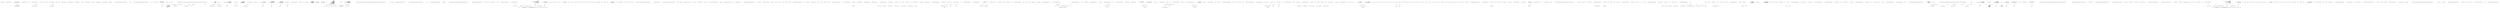 digraph  {
m0_13 [cluster="CommandLine.Core.Specification.IsMinNotSpecified()", file="HelpTextTests.cs", label="Entry CommandLine.Core.Specification.IsMinNotSpecified()", span="76-76"];
m0_7 [cluster="CommandLine.Core.SpecificationGuards.GuardAgainstSequenceWithWrongRange()", file="HelpTextTests.cs", label="Entry CommandLine.Core.SpecificationGuards.GuardAgainstSequenceWithWrongRange()", span="21-21"];
m0_8 [cluster="CommandLine.Core.SpecificationGuards.GuardAgainstSequenceWithWrongRange()", file="HelpTextTests.cs", label="return spec => spec.ConversionType.ToDescriptor() == DescriptorType.Sequence\r\n                && !spec.IsMinNotSpecified() && !spec.IsMaxNotSpecified() && spec.Min > spec.Max;", span="23-24"];
m0_9 [cluster="CommandLine.Core.SpecificationGuards.GuardAgainstSequenceWithWrongRange()", file="HelpTextTests.cs", label="Exit CommandLine.Core.SpecificationGuards.GuardAgainstSequenceWithWrongRange()", span="21-21"];
m0_18 [cluster="lambda expression", file="HelpTextTests.cs", label="Entry lambda expression", span="29-29"];
m0_4 [cluster="lambda expression", file="HelpTextTests.cs", label="spec.ConversionType.ToDescriptor() == DescriptorType.Scalar && (spec.Min > 0 || spec.Max > 0)", span="18-18"];
m0_3 [cluster="lambda expression", file="HelpTextTests.cs", label="Entry lambda expression", span="18-18"];
m0_5 [cluster="lambda expression", file="HelpTextTests.cs", label="Exit lambda expression", span="18-18"];
m0_11 [cluster="lambda expression", file="HelpTextTests.cs", label="spec.ConversionType.ToDescriptor() == DescriptorType.Sequence\r\n                && !spec.IsMinNotSpecified() && !spec.IsMaxNotSpecified() && spec.Min > spec.Max", span="23-24"];
m0_10 [cluster="lambda expression", file="HelpTextTests.cs", label="Entry lambda expression", span="23-24"];
m0_12 [cluster="lambda expression", file="HelpTextTests.cs", label="Exit lambda expression", span="23-24"];
m0_19 [cluster="lambda expression", file="HelpTextTests.cs", label="spec.IsOption() && ((OptionSpecification)spec).LongName.Length == 1", span="29-29"];
m0_20 [cluster="lambda expression", file="HelpTextTests.cs", label="Exit lambda expression", span="29-29"];
m0_6 [cluster="System.Type.ToDescriptor()", file="HelpTextTests.cs", label="Entry System.Type.ToDescriptor()", span="22-22"];
m0_15 [cluster="CommandLine.Core.SpecificationGuards.GuardAgainstOneCharLongName()", file="HelpTextTests.cs", label="Entry CommandLine.Core.SpecificationGuards.GuardAgainstOneCharLongName()", span="27-27"];
m0_16 [cluster="CommandLine.Core.SpecificationGuards.GuardAgainstOneCharLongName()", file="HelpTextTests.cs", label="return spec => spec.IsOption() && ((OptionSpecification)spec).LongName.Length == 1;", span="29-29"];
m0_17 [cluster="CommandLine.Core.SpecificationGuards.GuardAgainstOneCharLongName()", file="HelpTextTests.cs", label="Exit CommandLine.Core.SpecificationGuards.GuardAgainstOneCharLongName()", span="27-27"];
m0_34 [cluster="Humanizer.Configuration.DefaultFormatter.DateHumanize_one_year_ago()", file="HelpTextTests.cs", label="Entry Humanizer.Configuration.DefaultFormatter.DateHumanize_one_year_ago()", span="61-61"];
m0_35 [cluster="Humanizer.Configuration.DefaultFormatter.DateHumanize_one_year_ago()", color=green, community=0, file="HelpTextTests.cs", label="return Resources.DateHumanize_one_year_ago;", prediction=0, span="63-63"];
m0_36 [cluster="Humanizer.Configuration.DefaultFormatter.DateHumanize_one_year_ago()", file="HelpTextTests.cs", label="Exit Humanizer.Configuration.DefaultFormatter.DateHumanize_one_year_ago()", span="61-61"];
m0_21 [cluster="CommandLine.Core.Specification.IsOption()", file="HelpTextTests.cs", label="Entry CommandLine.Core.Specification.IsOption()", span="11-11"];
m0_0 [cluster="CommandLine.Core.SpecificationGuards.GuardAgainstScalarWithRange()", file="HelpTextTests.cs", label="Entry CommandLine.Core.SpecificationGuards.GuardAgainstScalarWithRange()", span="16-16"];
m0_1 [cluster="CommandLine.Core.SpecificationGuards.GuardAgainstScalarWithRange()", file="HelpTextTests.cs", label="return spec => spec.ConversionType.ToDescriptor() == DescriptorType.Scalar && (spec.Min > 0 || spec.Max > 0);", span="18-18"];
m0_2 [cluster="CommandLine.Core.SpecificationGuards.GuardAgainstScalarWithRange()", file="HelpTextTests.cs", label="Exit CommandLine.Core.SpecificationGuards.GuardAgainstScalarWithRange()", span="16-16"];
m0_14 [cluster="CommandLine.Core.Specification.IsMaxNotSpecified()", file="HelpTextTests.cs", label="Entry CommandLine.Core.Specification.IsMaxNotSpecified()", span="81-81"];
m1_58 [cluster="CommandLine.Core.TokenPartitioner.Partition(System.Collections.Generic.IEnumerable<CommandLine.Core.Token>, System.Func<string, CSharpx.Maybe<CommandLine.Core.TypeDescriptor>>)", file="InstanceBuilderTests.cs", label="Entry CommandLine.Core.TokenPartitioner.Partition(System.Collections.Generic.IEnumerable<CommandLine.Core.Token>, System.Func<string, CSharpx.Maybe<CommandLine.Core.TypeDescriptor>>)", span="12-12"];
m1_48 [cluster="Unk.ThrowingValidate", file="InstanceBuilderTests.cs", label="Entry Unk.ThrowingValidate", span=""];
m1_68 [cluster="T.SetProperties<T>(System.Collections.Generic.IEnumerable<CommandLine.Core.SpecificationProperty>, System.Func<CommandLine.Core.SpecificationProperty, bool>, System.Func<CommandLine.Core.SpecificationProperty, object>)", file="InstanceBuilderTests.cs", label="Entry T.SetProperties<T>(System.Collections.Generic.IEnumerable<CommandLine.Core.SpecificationProperty>, System.Func<CommandLine.Core.SpecificationProperty, bool>, System.Func<CommandLine.Core.SpecificationProperty, object>)", span="71-71"];
m1_81 [cluster="NotParsed<T>.cstr", file="InstanceBuilderTests.cs", label="Entry NotParsed<T>.cstr", span=""];
m1_116 [cluster="string.MatchName(string, string, System.StringComparer)", file="InstanceBuilderTests.cs", label="Entry string.MatchName(string, string, System.StringComparer)", span="8-8"];
m1_3 [cluster="CommandLine.Core.InstanceBuilder.Build<T>(CSharpx.Maybe<System.Func<T>>, System.Func<System.Collections.Generic.IEnumerable<string>, System.Collections.Generic.IEnumerable<CommandLine.Core.OptionSpecification>, RailwaySharp.ErrorHandling.Result<System.Collections.Generic.IEnumerable<CommandLine.Core.Token>, CommandLine.Error>>, System.Collections.Generic.IEnumerable<string>, System.StringComparer, System.Globalization.CultureInfo)", file="InstanceBuilderTests.cs", label="Entry CommandLine.Core.InstanceBuilder.Build<T>(CSharpx.Maybe<System.Func<T>>, System.Func<System.Collections.Generic.IEnumerable<string>, System.Collections.Generic.IEnumerable<CommandLine.Core.OptionSpecification>, RailwaySharp.ErrorHandling.Result<System.Collections.Generic.IEnumerable<CommandLine.Core.Token>, CommandLine.Error>>, System.Collections.Generic.IEnumerable<string>, System.StringComparer, System.Globalization.CultureInfo)", span="35-35"];
m1_19 [cluster="CommandLine.Core.InstanceBuilder.Build<T>(CSharpx.Maybe<System.Func<T>>, System.Func<System.Collections.Generic.IEnumerable<string>, System.Collections.Generic.IEnumerable<CommandLine.Core.OptionSpecification>, RailwaySharp.ErrorHandling.Result<System.Collections.Generic.IEnumerable<CommandLine.Core.Token>, CommandLine.Error>>, System.Collections.Generic.IEnumerable<string>, System.StringComparer, System.Globalization.CultureInfo)", file="InstanceBuilderTests.cs", label="var typeInfo = factory.Return(f => f().GetType(), typeof(T))", span="42-42"];
m1_23 [cluster="CommandLine.Core.InstanceBuilder.Build<T>(CSharpx.Maybe<System.Func<T>>, System.Func<System.Collections.Generic.IEnumerable<string>, System.Collections.Generic.IEnumerable<CommandLine.Core.OptionSpecification>, RailwaySharp.ErrorHandling.Result<System.Collections.Generic.IEnumerable<CommandLine.Core.Token>, CommandLine.Error>>, System.Collections.Generic.IEnumerable<string>, System.StringComparer, System.Globalization.CultureInfo)", file="InstanceBuilderTests.cs", label="Func<T> makeDefault = () =>\r\n                typeof(T).IsMutable()\r\n                    ? factory.Return(f => f(), Activator.CreateInstance<T>())\r\n                    : ReflectionHelper.CreateDefaultImmutableInstance<T>(\r\n                        (from p in specProps select p.Specification.ConversionType).ToArray())", span="53-57"];
m1_24 [cluster="CommandLine.Core.InstanceBuilder.Build<T>(CSharpx.Maybe<System.Func<T>>, System.Func<System.Collections.Generic.IEnumerable<string>, System.Collections.Generic.IEnumerable<CommandLine.Core.OptionSpecification>, RailwaySharp.ErrorHandling.Result<System.Collections.Generic.IEnumerable<CommandLine.Core.Token>, CommandLine.Error>>, System.Collections.Generic.IEnumerable<string>, System.StringComparer, System.Globalization.CultureInfo)", file="InstanceBuilderTests.cs", label="arguments.Any()", span="59-59"];
m1_25 [cluster="CommandLine.Core.InstanceBuilder.Build<T>(CSharpx.Maybe<System.Func<T>>, System.Func<System.Collections.Generic.IEnumerable<string>, System.Collections.Generic.IEnumerable<CommandLine.Core.OptionSpecification>, RailwaySharp.ErrorHandling.Result<System.Collections.Generic.IEnumerable<CommandLine.Core.Token>, CommandLine.Error>>, System.Collections.Generic.IEnumerable<string>, System.StringComparer, System.Globalization.CultureInfo)", file="InstanceBuilderTests.cs", label="var preprocessorErrors = arguments.Preprocess(PreprocessorGuards.Lookup(nameComparer))", span="61-61"];
m1_28 [cluster="CommandLine.Core.InstanceBuilder.Build<T>(CSharpx.Maybe<System.Func<T>>, System.Func<System.Collections.Generic.IEnumerable<string>, System.Collections.Generic.IEnumerable<CommandLine.Core.OptionSpecification>, RailwaySharp.ErrorHandling.Result<System.Collections.Generic.IEnumerable<CommandLine.Core.Token>, CommandLine.Error>>, System.Collections.Generic.IEnumerable<string>, System.StringComparer, System.Globalization.CultureInfo)", file="InstanceBuilderTests.cs", label="var tokenizerResult = tokenizer(arguments, optionSpecs)", span="68-68"];
m1_30 [cluster="CommandLine.Core.InstanceBuilder.Build<T>(CSharpx.Maybe<System.Func<T>>, System.Func<System.Collections.Generic.IEnumerable<string>, System.Collections.Generic.IEnumerable<CommandLine.Core.OptionSpecification>, RailwaySharp.ErrorHandling.Result<System.Collections.Generic.IEnumerable<CommandLine.Core.Token>, CommandLine.Error>>, System.Collections.Generic.IEnumerable<string>, System.StringComparer, System.Globalization.CultureInfo)", file="InstanceBuilderTests.cs", label="var partitions = TokenPartitioner.Partition(\r\n                tokens,\r\n                name => TypeLookup.FindTypeDescriptorAndSibling(name, optionSpecs, nameComparer))", span="72-74"];
m1_31 [cluster="CommandLine.Core.InstanceBuilder.Build<T>(CSharpx.Maybe<System.Func<T>>, System.Func<System.Collections.Generic.IEnumerable<string>, System.Collections.Generic.IEnumerable<CommandLine.Core.OptionSpecification>, RailwaySharp.ErrorHandling.Result<System.Collections.Generic.IEnumerable<CommandLine.Core.Token>, CommandLine.Error>>, System.Collections.Generic.IEnumerable<string>, System.StringComparer, System.Globalization.CultureInfo)", file="InstanceBuilderTests.cs", label="var optionSpecPropsResult = OptionMapper.MapValues(\r\n                (from pt in specProps where pt.Specification.IsOption() select pt),\r\n                partitions.Options,\r\n                (vals, type, isScalar) => TypeConverter.ChangeType(vals, type, isScalar, parsingCulture),\r\n                nameComparer)", span="76-80"];
m1_32 [cluster="CommandLine.Core.InstanceBuilder.Build<T>(CSharpx.Maybe<System.Func<T>>, System.Func<System.Collections.Generic.IEnumerable<string>, System.Collections.Generic.IEnumerable<CommandLine.Core.OptionSpecification>, RailwaySharp.ErrorHandling.Result<System.Collections.Generic.IEnumerable<CommandLine.Core.Token>, CommandLine.Error>>, System.Collections.Generic.IEnumerable<string>, System.StringComparer, System.Globalization.CultureInfo)", file="InstanceBuilderTests.cs", label="var valueSpecPropsResult = ValueMapper.MapValues(\r\n                (from pt in specProps where pt.Specification.IsValue() select pt),\r\n                    partitions.Values,\r\n                (vals, type, isScalar) => TypeConverter.ChangeType(vals, type, isScalar, parsingCulture))", span="82-85"];
m1_33 [cluster="CommandLine.Core.InstanceBuilder.Build<T>(CSharpx.Maybe<System.Func<T>>, System.Func<System.Collections.Generic.IEnumerable<string>, System.Collections.Generic.IEnumerable<CommandLine.Core.OptionSpecification>, RailwaySharp.ErrorHandling.Result<System.Collections.Generic.IEnumerable<CommandLine.Core.Token>, CommandLine.Error>>, System.Collections.Generic.IEnumerable<string>, System.StringComparer, System.Globalization.CultureInfo)", file="InstanceBuilderTests.cs", label="var missingValueErrors = from token in partitions.Errors\r\n                                     select new MissingValueOptionError(\r\n                                         optionSpecs.Single(o => token.Text.MatchName(o.ShortName, o.LongName, nameComparer)).FromOptionSpecification())", span="87-89"];
m1_37 [cluster="CommandLine.Core.InstanceBuilder.Build<T>(CSharpx.Maybe<System.Func<T>>, System.Func<System.Collections.Generic.IEnumerable<string>, System.Collections.Generic.IEnumerable<CommandLine.Core.OptionSpecification>, RailwaySharp.ErrorHandling.Result<System.Collections.Generic.IEnumerable<CommandLine.Core.Token>, CommandLine.Error>>, System.Collections.Generic.IEnumerable<string>, System.StringComparer, System.Globalization.CultureInfo)", file="InstanceBuilderTests.cs", label="instance = factory.Return(f => f(), Activator.CreateInstance<T>())", span="97-97"];
m1_20 [cluster="CommandLine.Core.InstanceBuilder.Build<T>(CSharpx.Maybe<System.Func<T>>, System.Func<System.Collections.Generic.IEnumerable<string>, System.Collections.Generic.IEnumerable<CommandLine.Core.OptionSpecification>, RailwaySharp.ErrorHandling.Result<System.Collections.Generic.IEnumerable<CommandLine.Core.Token>, CommandLine.Error>>, System.Collections.Generic.IEnumerable<string>, System.StringComparer, System.Globalization.CultureInfo)", file="InstanceBuilderTests.cs", label="var specProps = typeInfo.GetSpecifications(pi => SpecificationProperty.Create(\r\n                    Specification.FromProperty(pi), pi, Maybe.Nothing<object>()))", span="44-45"];
m1_36 [cluster="CommandLine.Core.InstanceBuilder.Build<T>(CSharpx.Maybe<System.Func<T>>, System.Func<System.Collections.Generic.IEnumerable<string>, System.Collections.Generic.IEnumerable<CommandLine.Core.OptionSpecification>, RailwaySharp.ErrorHandling.Result<System.Collections.Generic.IEnumerable<CommandLine.Core.Token>, CommandLine.Error>>, System.Collections.Generic.IEnumerable<string>, System.StringComparer, System.Globalization.CultureInfo)", file="InstanceBuilderTests.cs", label="typeInfo.IsMutable()", span="95-95"];
m1_39 [cluster="CommandLine.Core.InstanceBuilder.Build<T>(CSharpx.Maybe<System.Func<T>>, System.Func<System.Collections.Generic.IEnumerable<string>, System.Collections.Generic.IEnumerable<CommandLine.Core.OptionSpecification>, RailwaySharp.ErrorHandling.Result<System.Collections.Generic.IEnumerable<CommandLine.Core.Token>, CommandLine.Error>>, System.Collections.Generic.IEnumerable<string>, System.StringComparer, System.Globalization.CultureInfo)", file="InstanceBuilderTests.cs", label="var ctor = typeInfo.GetConstructor((from sp in specProps select sp.Property.PropertyType).ToArray())", span="113-113"];
m1_21 [cluster="CommandLine.Core.InstanceBuilder.Build<T>(CSharpx.Maybe<System.Func<T>>, System.Func<System.Collections.Generic.IEnumerable<string>, System.Collections.Generic.IEnumerable<CommandLine.Core.OptionSpecification>, RailwaySharp.ErrorHandling.Result<System.Collections.Generic.IEnumerable<CommandLine.Core.Token>, CommandLine.Error>>, System.Collections.Generic.IEnumerable<string>, System.StringComparer, System.Globalization.CultureInfo)", file="InstanceBuilderTests.cs", label="var specs = from pt in specProps select pt.Specification", span="47-47"];
m1_22 [cluster="CommandLine.Core.InstanceBuilder.Build<T>(CSharpx.Maybe<System.Func<T>>, System.Func<System.Collections.Generic.IEnumerable<string>, System.Collections.Generic.IEnumerable<CommandLine.Core.OptionSpecification>, RailwaySharp.ErrorHandling.Result<System.Collections.Generic.IEnumerable<CommandLine.Core.Token>, CommandLine.Error>>, System.Collections.Generic.IEnumerable<string>, System.StringComparer, System.Globalization.CultureInfo)", file="InstanceBuilderTests.cs", label="var optionSpecs = specs\r\n                .ThrowingValidate(SpecificationGuards.Lookup)\r\n                .OfType<OptionSpecification>()", span="49-51"];
m1_27 [cluster="CommandLine.Core.InstanceBuilder.Build<T>(CSharpx.Maybe<System.Func<T>>, System.Func<System.Collections.Generic.IEnumerable<string>, System.Collections.Generic.IEnumerable<CommandLine.Core.OptionSpecification>, RailwaySharp.ErrorHandling.Result<System.Collections.Generic.IEnumerable<CommandLine.Core.Token>, CommandLine.Error>>, System.Collections.Generic.IEnumerable<string>, System.StringComparer, System.Globalization.CultureInfo)", file="InstanceBuilderTests.cs", label="return new NotParsed<T>(makeDefault().GetType(), preprocessorErrors);", span="64-64"];
m1_26 [cluster="CommandLine.Core.InstanceBuilder.Build<T>(CSharpx.Maybe<System.Func<T>>, System.Func<System.Collections.Generic.IEnumerable<string>, System.Collections.Generic.IEnumerable<CommandLine.Core.OptionSpecification>, RailwaySharp.ErrorHandling.Result<System.Collections.Generic.IEnumerable<CommandLine.Core.Token>, CommandLine.Error>>, System.Collections.Generic.IEnumerable<string>, System.StringComparer, System.Globalization.CultureInfo)", file="InstanceBuilderTests.cs", label="preprocessorErrors.Any()", span="62-62"];
m1_29 [cluster="CommandLine.Core.InstanceBuilder.Build<T>(CSharpx.Maybe<System.Func<T>>, System.Func<System.Collections.Generic.IEnumerable<string>, System.Collections.Generic.IEnumerable<CommandLine.Core.OptionSpecification>, RailwaySharp.ErrorHandling.Result<System.Collections.Generic.IEnumerable<CommandLine.Core.Token>, CommandLine.Error>>, System.Collections.Generic.IEnumerable<string>, System.StringComparer, System.Globalization.CultureInfo)", file="InstanceBuilderTests.cs", label="var tokens = tokenizerResult.SucceededWith()", span="70-70"];
m1_43 [cluster="CommandLine.Core.InstanceBuilder.Build<T>(CSharpx.Maybe<System.Func<T>>, System.Func<System.Collections.Generic.IEnumerable<string>, System.Collections.Generic.IEnumerable<CommandLine.Core.OptionSpecification>, RailwaySharp.ErrorHandling.Result<System.Collections.Generic.IEnumerable<CommandLine.Core.Token>, CommandLine.Error>>, System.Collections.Generic.IEnumerable<string>, System.StringComparer, System.Globalization.CultureInfo)", file="InstanceBuilderTests.cs", label="var allErrors = tokenizerResult.SuccessfulMessages()\r\n                .Concat(missingValueErrors)\r\n                .Concat(optionSpecPropsResult.SuccessfulMessages())\r\n                .Concat(valueSpecPropsResult.SuccessfulMessages())\r\n                .Concat(validationErrors)", span="125-129"];
m1_42 [cluster="CommandLine.Core.InstanceBuilder.Build<T>(CSharpx.Maybe<System.Func<T>>, System.Func<System.Collections.Generic.IEnumerable<string>, System.Collections.Generic.IEnumerable<CommandLine.Core.OptionSpecification>, RailwaySharp.ErrorHandling.Result<System.Collections.Generic.IEnumerable<CommandLine.Core.Token>, CommandLine.Error>>, System.Collections.Generic.IEnumerable<string>, System.StringComparer, System.Globalization.CultureInfo)", file="InstanceBuilderTests.cs", label="var validationErrors = specPropsWithValue.Validate(\r\n                SpecificationPropertyRules.Lookup(tokens))", span="122-123"];
m1_34 [cluster="CommandLine.Core.InstanceBuilder.Build<T>(CSharpx.Maybe<System.Func<T>>, System.Func<System.Collections.Generic.IEnumerable<string>, System.Collections.Generic.IEnumerable<CommandLine.Core.OptionSpecification>, RailwaySharp.ErrorHandling.Result<System.Collections.Generic.IEnumerable<CommandLine.Core.Token>, CommandLine.Error>>, System.Collections.Generic.IEnumerable<string>, System.StringComparer, System.Globalization.CultureInfo)", file="InstanceBuilderTests.cs", label="var specPropsWithValue = optionSpecPropsResult.SucceededWith()\r\n                .Concat(valueSpecPropsResult.SucceededWith())", span="91-92"];
m1_35 [cluster="CommandLine.Core.InstanceBuilder.Build<T>(CSharpx.Maybe<System.Func<T>>, System.Func<System.Collections.Generic.IEnumerable<string>, System.Collections.Generic.IEnumerable<CommandLine.Core.OptionSpecification>, RailwaySharp.ErrorHandling.Result<System.Collections.Generic.IEnumerable<CommandLine.Core.Token>, CommandLine.Error>>, System.Collections.Generic.IEnumerable<string>, System.StringComparer, System.Globalization.CultureInfo)", file="InstanceBuilderTests.cs", label="T instance", span="94-94"];
m1_38 [cluster="CommandLine.Core.InstanceBuilder.Build<T>(CSharpx.Maybe<System.Func<T>>, System.Func<System.Collections.Generic.IEnumerable<string>, System.Collections.Generic.IEnumerable<CommandLine.Core.OptionSpecification>, RailwaySharp.ErrorHandling.Result<System.Collections.Generic.IEnumerable<CommandLine.Core.Token>, CommandLine.Error>>, System.Collections.Generic.IEnumerable<string>, System.StringComparer, System.Globalization.CultureInfo)", file="InstanceBuilderTests.cs", label="instance = instance\r\n                    .SetProperties(specPropsWithValue,\r\n                        sp => sp.Value.IsJust(),\r\n                        sp => sp.Value.FromJust())\r\n                    .SetProperties(specPropsWithValue,\r\n                        sp => sp.Value.IsNothing() && sp.Specification.DefaultValue.IsJust(),\r\n                        sp => sp.Specification.DefaultValue.FromJust())\r\n                    .SetProperties(specPropsWithValue,\r\n                        sp => sp.Value.IsNothing()\r\n                            && sp.Specification.TargetType == TargetType.Sequence\r\n                            && sp.Specification.DefaultValue.MatchNothing(),\r\n                        sp => sp.Property.PropertyType.GetGenericArguments().Single().CreateEmptyArray())", span="98-109"];
m1_40 [cluster="CommandLine.Core.InstanceBuilder.Build<T>(CSharpx.Maybe<System.Func<T>>, System.Func<System.Collections.Generic.IEnumerable<string>, System.Collections.Generic.IEnumerable<CommandLine.Core.OptionSpecification>, RailwaySharp.ErrorHandling.Result<System.Collections.Generic.IEnumerable<CommandLine.Core.Token>, CommandLine.Error>>, System.Collections.Generic.IEnumerable<string>, System.StringComparer, System.Globalization.CultureInfo)", file="InstanceBuilderTests.cs", label="var values = (from prms in ctor.GetParameters()\r\n                              join sp in specPropsWithValue on prms.Name.ToLower() equals sp.Property.Name.ToLower()\r\n                              select sp.Value.Return(v => v,\r\n                                    sp.Specification.DefaultValue.Return(d => d,\r\n                                        sp.Specification.ConversionType.CreateDefaultForImmutable()))).ToArray()", span="114-118"];
m1_41 [cluster="CommandLine.Core.InstanceBuilder.Build<T>(CSharpx.Maybe<System.Func<T>>, System.Func<System.Collections.Generic.IEnumerable<string>, System.Collections.Generic.IEnumerable<CommandLine.Core.OptionSpecification>, RailwaySharp.ErrorHandling.Result<System.Collections.Generic.IEnumerable<CommandLine.Core.Token>, CommandLine.Error>>, System.Collections.Generic.IEnumerable<string>, System.StringComparer, System.Globalization.CultureInfo)", file="InstanceBuilderTests.cs", label="instance = (T)ctor.Invoke(values)", span="119-119"];
m1_44 [cluster="CommandLine.Core.InstanceBuilder.Build<T>(CSharpx.Maybe<System.Func<T>>, System.Func<System.Collections.Generic.IEnumerable<string>, System.Collections.Generic.IEnumerable<CommandLine.Core.OptionSpecification>, RailwaySharp.ErrorHandling.Result<System.Collections.Generic.IEnumerable<CommandLine.Core.Token>, CommandLine.Error>>, System.Collections.Generic.IEnumerable<string>, System.StringComparer, System.Globalization.CultureInfo)", file="InstanceBuilderTests.cs", label="return allErrors.Any()\r\n                ? (ParserResult<T>)new NotParsed<T>(instance.GetType(), allErrors)\r\n                : (ParserResult<T>)new Parsed<T>(instance);", span="131-133"];
m1_45 [cluster="CommandLine.Core.InstanceBuilder.Build<T>(CSharpx.Maybe<System.Func<T>>, System.Func<System.Collections.Generic.IEnumerable<string>, System.Collections.Generic.IEnumerable<CommandLine.Core.OptionSpecification>, RailwaySharp.ErrorHandling.Result<System.Collections.Generic.IEnumerable<CommandLine.Core.Token>, CommandLine.Error>>, System.Collections.Generic.IEnumerable<string>, System.StringComparer, System.Globalization.CultureInfo)", file="InstanceBuilderTests.cs", label="Exit CommandLine.Core.InstanceBuilder.Build<T>(CSharpx.Maybe<System.Func<T>>, System.Func<System.Collections.Generic.IEnumerable<string>, System.Collections.Generic.IEnumerable<CommandLine.Core.OptionSpecification>, RailwaySharp.ErrorHandling.Result<System.Collections.Generic.IEnumerable<CommandLine.Core.Token>, CommandLine.Error>>, System.Collections.Generic.IEnumerable<string>, System.StringComparer, System.Globalization.CultureInfo)", span="35-35"];
m1_87 [cluster="Unk.GetType", file="InstanceBuilderTests.cs", label="Entry Unk.GetType", span=""];
m1_71 [cluster="Unk.GetParameters", file="InstanceBuilderTests.cs", label="Entry Unk.GetParameters", span=""];
m1_109 [cluster="CommandLine.Core.TypeConverter.ChangeType(System.Collections.Generic.IEnumerable<string>, System.Type, bool, System.Globalization.CultureInfo)", file="InstanceBuilderTests.cs", label="Entry CommandLine.Core.TypeConverter.ChangeType(System.Collections.Generic.IEnumerable<string>, System.Type, bool, System.Globalization.CultureInfo)", span="13-13"];
m1_10 [cluster="CommandLine.Core.Tokenizer.ExplodeOptionList(RailwaySharp.ErrorHandling.Result<System.Collections.Generic.IEnumerable<CommandLine.Core.Token>, CommandLine.Error>, System.Func<string, CSharpx.Maybe<char>>)", file="InstanceBuilderTests.cs", label="Entry CommandLine.Core.Tokenizer.ExplodeOptionList(RailwaySharp.ErrorHandling.Result<System.Collections.Generic.IEnumerable<CommandLine.Core.Token>, CommandLine.Error>, System.Func<string, CSharpx.Maybe<char>>)", span="46-46"];
m1_98 [cluster="Unk.>", file="InstanceBuilderTests.cs", label="Entry Unk.>", span=""];
m1_80 [cluster="Unk.Any", file="InstanceBuilderTests.cs", label="Entry Unk.Any", span=""];
m1_18 [cluster="CommandLine.Core.NameLookup.HavingSeparator(string, System.Collections.Generic.IEnumerable<CommandLine.Core.OptionSpecification>, System.StringComparer)", file="InstanceBuilderTests.cs", label="Entry CommandLine.Core.NameLookup.HavingSeparator(string, System.Collections.Generic.IEnumerable<CommandLine.Core.OptionSpecification>, System.StringComparer)", span="16-16"];
m1_61 [cluster="CommandLine.Core.Specification.IsValue()", file="InstanceBuilderTests.cs", label="Entry CommandLine.Core.Specification.IsValue()", span="15-15"];
m1_77 [cluster="System.Collections.Generic.IEnumerable<CommandLine.Core.SpecificationProperty>.Validate(System.Collections.Generic.IEnumerable<System.Func<System.Collections.Generic.IEnumerable<CommandLine.Core.SpecificationProperty>, System.Collections.Generic.IEnumerable<CommandLine.Error>>>)", file="InstanceBuilderTests.cs", label="Entry System.Collections.Generic.IEnumerable<CommandLine.Core.SpecificationProperty>.Validate(System.Collections.Generic.IEnumerable<System.Func<System.Collections.Generic.IEnumerable<CommandLine.Core.SpecificationProperty>, System.Collections.Generic.IEnumerable<CommandLine.Error>>>)", span="40-40"];
m1_14 [cluster="CommandLine.Core.NameLookup.Contains(string, System.Collections.Generic.IEnumerable<CommandLine.Core.OptionSpecification>, System.StringComparer)", file="InstanceBuilderTests.cs", label="Entry CommandLine.Core.NameLookup.Contains(string, System.Collections.Generic.IEnumerable<CommandLine.Core.OptionSpecification>, System.StringComparer)", span="11-11"];
m1_70 [cluster="Unk.GetConstructor", file="InstanceBuilderTests.cs", label="Entry Unk.GetConstructor", span=""];
m1_63 [cluster="Unk.Single", file="InstanceBuilderTests.cs", label="Entry Unk.Single", span=""];
m1_75 [cluster="Unk.Invoke", file="InstanceBuilderTests.cs", label="Entry Unk.Invoke", span=""];
m1_50 [cluster="System.Collections.Generic.IEnumerable<TSource>.Any<TSource>()", file="InstanceBuilderTests.cs", label="Entry System.Collections.Generic.IEnumerable<TSource>.Any<TSource>()", span="0-0"];
m1_54 [cluster="System.Func<TResult>.Invoke()", file="InstanceBuilderTests.cs", label="Entry System.Func<TResult>.Invoke()", span="0-0"];
m1_76 [cluster="CommandLine.Core.SpecificationPropertyRules.Lookup(System.Collections.Generic.IEnumerable<CommandLine.Core.Token>)", file="InstanceBuilderTests.cs", label="Entry CommandLine.Core.SpecificationPropertyRules.Lookup(System.Collections.Generic.IEnumerable<CommandLine.Core.Token>)", span="12-12"];
m1_99 [cluster="lambda expression", file="InstanceBuilderTests.cs", label="Entry lambda expression", span="55-55"];
m1_5 [cluster="lambda expression", file="InstanceBuilderTests.cs", label="var tokens = Tokenizer.Tokenize(args, name => NameLookup.Contains(name, optionSpecs, nameComparer))", span="24-24"];
m1_12 [cluster="lambda expression", file="InstanceBuilderTests.cs", label="NameLookup.Contains(name, optionSpecs, nameComparer)", span="24-24"];
m1_6 [cluster="lambda expression", file="InstanceBuilderTests.cs", label="var explodedTokens = Tokenizer.ExplodeOptionList(\r\n                            tokens,\r\n                            name => NameLookup.HavingSeparator(name, optionSpecs, nameComparer))", span="25-27"];
m1_16 [cluster="lambda expression", file="InstanceBuilderTests.cs", label="NameLookup.HavingSeparator(name, optionSpecs, nameComparer)", span="27-27"];
m1_4 [cluster="lambda expression", file="InstanceBuilderTests.cs", label="Entry lambda expression", span="22-29"];
m1_11 [cluster="lambda expression", file="InstanceBuilderTests.cs", label="Entry lambda expression", span="24-24"];
m1_7 [cluster="lambda expression", file="InstanceBuilderTests.cs", label="return explodedTokens;", span="28-28"];
m1_15 [cluster="lambda expression", file="InstanceBuilderTests.cs", label="Entry lambda expression", span="27-27"];
m1_8 [cluster="lambda expression", file="InstanceBuilderTests.cs", label="Exit lambda expression", span="22-29"];
m1_13 [cluster="lambda expression", file="InstanceBuilderTests.cs", label="Exit lambda expression", span="24-24"];
m1_17 [cluster="lambda expression", file="InstanceBuilderTests.cs", label="Exit lambda expression", span="27-27"];
m1_95 [cluster="lambda expression", file="InstanceBuilderTests.cs", label="typeof(T).IsMutable()\r\n                    ? factory.Return(f => f(), Activator.CreateInstance<T>())\r\n                    : ReflectionHelper.CreateDefaultImmutableInstance<T>(\r\n                        (from p in specProps select p.Specification.ConversionType).ToArray())", span="54-57"];
m1_103 [cluster="lambda expression", file="InstanceBuilderTests.cs", label="TypeLookup.FindTypeDescriptorAndSibling(name, optionSpecs, nameComparer)", span="74-74"];
m1_107 [cluster="lambda expression", file="InstanceBuilderTests.cs", label="TypeConverter.ChangeType(vals, type, isScalar, parsingCulture)", span="79-79"];
m1_111 [cluster="lambda expression", file="InstanceBuilderTests.cs", label="TypeConverter.ChangeType(vals, type, isScalar, parsingCulture)", span="85-85"];
m1_114 [cluster="lambda expression", file="InstanceBuilderTests.cs", label="token.Text.MatchName(o.ShortName, o.LongName, nameComparer)", span="89-89"];
m1_83 [cluster="lambda expression", file="InstanceBuilderTests.cs", label="Entry lambda expression", span="42-42"];
m1_88 [cluster="lambda expression", file="InstanceBuilderTests.cs", label="Entry lambda expression", span="44-45"];
m1_102 [cluster="lambda expression", file="InstanceBuilderTests.cs", label="Entry lambda expression", span="74-74"];
m1_106 [cluster="lambda expression", file="InstanceBuilderTests.cs", label="Entry lambda expression", span="79-79"];
m1_110 [cluster="lambda expression", file="InstanceBuilderTests.cs", label="Entry lambda expression", span="85-85"];
m1_113 [cluster="lambda expression", file="InstanceBuilderTests.cs", label="Entry lambda expression", span="89-89"];
m1_117 [cluster="lambda expression", file="InstanceBuilderTests.cs", label="Entry lambda expression", span="97-97"];
m1_145 [cluster="lambda expression", file="InstanceBuilderTests.cs", label="Entry lambda expression", span="116-116"];
m1_148 [cluster="lambda expression", file="InstanceBuilderTests.cs", label="Entry lambda expression", span="117-117"];
m1_120 [cluster="lambda expression", file="InstanceBuilderTests.cs", label="Entry lambda expression", span="100-100"];
m1_124 [cluster="lambda expression", file="InstanceBuilderTests.cs", label="Entry lambda expression", span="101-101"];
m1_128 [cluster="lambda expression", file="InstanceBuilderTests.cs", label="Entry lambda expression", span="103-103"];
m1_132 [cluster="lambda expression", file="InstanceBuilderTests.cs", label="Entry lambda expression", span="104-104"];
m1_135 [cluster="lambda expression", file="InstanceBuilderTests.cs", label="Entry lambda expression", span="106-108"];
m1_139 [cluster="lambda expression", file="InstanceBuilderTests.cs", label="Entry lambda expression", span="109-109"];
m1_84 [cluster="lambda expression", file="InstanceBuilderTests.cs", label="f().GetType()", span="42-42"];
m1_85 [cluster="lambda expression", file="InstanceBuilderTests.cs", label="Exit lambda expression", span="42-42"];
m1_89 [cluster="lambda expression", file="InstanceBuilderTests.cs", label="SpecificationProperty.Create(\r\n                    Specification.FromProperty(pi), pi, Maybe.Nothing<object>())", span="44-45"];
m1_90 [cluster="lambda expression", file="InstanceBuilderTests.cs", label="Exit lambda expression", span="44-45"];
m1_94 [cluster="lambda expression", file="InstanceBuilderTests.cs", label="Entry lambda expression", span="53-57"];
m1_96 [cluster="lambda expression", file="InstanceBuilderTests.cs", label="Exit lambda expression", span="53-57"];
m1_100 [cluster="lambda expression", file="InstanceBuilderTests.cs", label="f()", span="55-55"];
m1_101 [cluster="lambda expression", file="InstanceBuilderTests.cs", label="Exit lambda expression", span="55-55"];
m1_104 [cluster="lambda expression", file="InstanceBuilderTests.cs", label="Exit lambda expression", span="74-74"];
m1_108 [cluster="lambda expression", file="InstanceBuilderTests.cs", label="Exit lambda expression", span="79-79"];
m1_112 [cluster="lambda expression", file="InstanceBuilderTests.cs", label="Exit lambda expression", span="85-85"];
m1_115 [cluster="lambda expression", file="InstanceBuilderTests.cs", label="Exit lambda expression", span="89-89"];
m1_118 [cluster="lambda expression", file="InstanceBuilderTests.cs", label="f()", span="97-97"];
m1_119 [cluster="lambda expression", file="InstanceBuilderTests.cs", label="Exit lambda expression", span="97-97"];
m1_121 [cluster="lambda expression", file="InstanceBuilderTests.cs", label="sp.Value.IsJust()", span="100-100"];
m1_122 [cluster="lambda expression", file="InstanceBuilderTests.cs", label="Exit lambda expression", span="100-100"];
m1_125 [cluster="lambda expression", file="InstanceBuilderTests.cs", label="sp.Value.FromJust()", span="101-101"];
m1_126 [cluster="lambda expression", file="InstanceBuilderTests.cs", label="Exit lambda expression", span="101-101"];
m1_129 [cluster="lambda expression", file="InstanceBuilderTests.cs", label="sp.Value.IsNothing() && sp.Specification.DefaultValue.IsJust()", span="103-103"];
m1_130 [cluster="lambda expression", file="InstanceBuilderTests.cs", label="Exit lambda expression", span="103-103"];
m1_133 [cluster="lambda expression", file="InstanceBuilderTests.cs", label="sp.Specification.DefaultValue.FromJust()", span="104-104"];
m1_134 [cluster="lambda expression", file="InstanceBuilderTests.cs", label="Exit lambda expression", span="104-104"];
m1_136 [cluster="lambda expression", file="InstanceBuilderTests.cs", label="sp.Value.IsNothing()\r\n                            && sp.Specification.TargetType == TargetType.Sequence\r\n                            && sp.Specification.DefaultValue.MatchNothing()", span="106-108"];
m1_137 [cluster="lambda expression", file="InstanceBuilderTests.cs", label="Exit lambda expression", span="106-108"];
m1_140 [cluster="lambda expression", file="InstanceBuilderTests.cs", label="sp.Property.PropertyType.GetGenericArguments().Single().CreateEmptyArray()", span="109-109"];
m1_141 [cluster="lambda expression", file="InstanceBuilderTests.cs", label="Exit lambda expression", span="109-109"];
m1_146 [cluster="lambda expression", file="InstanceBuilderTests.cs", label=v, span="116-116"];
m1_147 [cluster="lambda expression", file="InstanceBuilderTests.cs", label="Exit lambda expression", span="116-116"];
m1_149 [cluster="lambda expression", file="InstanceBuilderTests.cs", label=d, span="117-117"];
m1_150 [cluster="lambda expression", file="InstanceBuilderTests.cs", label="Exit lambda expression", span="117-117"];
m1_55 [cluster="object.GetType()", file="InstanceBuilderTests.cs", label="Entry object.GetType()", span="0-0"];
m1_52 [cluster="System.Collections.Generic.IEnumerable<string>.Preprocess(System.Collections.Generic.IEnumerable<System.Func<System.Collections.Generic.IEnumerable<string>, System.Collections.Generic.IEnumerable<CommandLine.Error>>>)", file="InstanceBuilderTests.cs", label="Entry System.Collections.Generic.IEnumerable<string>.Preprocess(System.Collections.Generic.IEnumerable<System.Func<System.Collections.Generic.IEnumerable<string>, System.Collections.Generic.IEnumerable<CommandLine.Error>>>)", span="11-11"];
m1_62 [cluster="CommandLine.MissingValueOptionError.MissingValueOptionError(CommandLine.NameInfo)", file="InstanceBuilderTests.cs", label="Entry CommandLine.MissingValueOptionError.MissingValueOptionError(CommandLine.NameInfo)", span="269-269"];
m1_0 [cluster="CommandLine.Core.InstanceBuilder.Build<T>(CSharpx.Maybe<System.Func<T>>, System.Collections.Generic.IEnumerable<string>, System.StringComparer, System.Globalization.CultureInfo)", file="InstanceBuilderTests.cs", label="Entry CommandLine.Core.InstanceBuilder.Build<T>(CSharpx.Maybe<System.Func<T>>, System.Collections.Generic.IEnumerable<string>, System.StringComparer, System.Globalization.CultureInfo)", span="14-14"];
m1_1 [cluster="CommandLine.Core.InstanceBuilder.Build<T>(CSharpx.Maybe<System.Func<T>>, System.Collections.Generic.IEnumerable<string>, System.StringComparer, System.Globalization.CultureInfo)", file="InstanceBuilderTests.cs", label="return Build(\r\n                factory,\r\n                (args, optionSpecs) =>\r\n                    {\r\n                        var tokens = Tokenizer.Tokenize(args, name => NameLookup.Contains(name, optionSpecs, nameComparer));\r\n                        var explodedTokens = Tokenizer.ExplodeOptionList(\r\n                            tokens,\r\n                            name => NameLookup.HavingSeparator(name, optionSpecs, nameComparer));\r\n                        return explodedTokens;\r\n                    },\r\n                arguments,\r\n                nameComparer,\r\n                parsingCulture);", span="20-32"];
m1_2 [cluster="CommandLine.Core.InstanceBuilder.Build<T>(CSharpx.Maybe<System.Func<T>>, System.Collections.Generic.IEnumerable<string>, System.StringComparer, System.Globalization.CultureInfo)", file="InstanceBuilderTests.cs", label="Exit CommandLine.Core.InstanceBuilder.Build<T>(CSharpx.Maybe<System.Func<T>>, System.Collections.Generic.IEnumerable<string>, System.StringComparer, System.Globalization.CultureInfo)", span="14-14"];
m1_47 [cluster="Unk.GetSpecifications", file="InstanceBuilderTests.cs", label="Entry Unk.GetSpecifications", span=""];
m1_74 [cluster="Unk.CreateDefaultForImmutable", file="InstanceBuilderTests.cs", label="Entry Unk.CreateDefaultForImmutable", span=""];
m1_78 [cluster="RailwaySharp.ErrorHandling.Result<TSuccess, TMessage>.SuccessfulMessages<TSuccess, TMessage>()", file="InstanceBuilderTests.cs", label="Entry RailwaySharp.ErrorHandling.Result<TSuccess, TMessage>.SuccessfulMessages<TSuccess, TMessage>()", span="12-12"];
m1_79 [cluster="Unk.Concat", file="InstanceBuilderTests.cs", label="Entry Unk.Concat", span=""];
m1_82 [cluster="CommandLine.Parsed<T>.Parsed(T)", file="InstanceBuilderTests.cs", label="Entry CommandLine.Parsed<T>.Parsed(T)", span="108-108"];
m1_143 [cluster="System.Collections.Generic.IEnumerable<TSource>.Single<TSource>()", file="InstanceBuilderTests.cs", label="Entry System.Collections.Generic.IEnumerable<TSource>.Single<TSource>()", span="0-0"];
m1_144 [cluster="System.Type.CreateEmptyArray()", file="InstanceBuilderTests.cs", label="Entry System.Type.CreateEmptyArray()", span="114-114"];
m1_73 [cluster="string.ToLower()", file="InstanceBuilderTests.cs", label="Entry string.ToLower()", span="0-0"];
m1_53 [cluster="CommandLine.NotParsed<T>.NotParsed(System.Type, System.Collections.Generic.IEnumerable<CommandLine.Error>)", file="InstanceBuilderTests.cs", label="Entry CommandLine.NotParsed<T>.NotParsed(System.Type, System.Collections.Generic.IEnumerable<CommandLine.Error>)", span="178-178"];
m1_142 [cluster="System.Type.GetGenericArguments()", file="InstanceBuilderTests.cs", label="Entry System.Type.GetGenericArguments()", span="0-0"];
m1_9 [cluster="CommandLine.Core.Tokenizer.Tokenize(System.Collections.Generic.IEnumerable<string>, System.Func<string, bool>)", file="InstanceBuilderTests.cs", label="Entry CommandLine.Core.Tokenizer.Tokenize(System.Collections.Generic.IEnumerable<string>, System.Func<string, bool>)", span="13-13"];
m1_46 [cluster="Unk.Return", file="InstanceBuilderTests.cs", label="Entry Unk.Return", span=""];
m1_91 [cluster="CommandLine.Core.Specification.FromProperty(System.Reflection.PropertyInfo)", file="InstanceBuilderTests.cs", label="Entry CommandLine.Core.Specification.FromProperty(System.Reflection.PropertyInfo)", span="105-105"];
m1_105 [cluster="CommandLine.Core.TypeLookup.FindTypeDescriptorAndSibling(string, System.Collections.Generic.IEnumerable<CommandLine.Core.OptionSpecification>, System.StringComparer)", file="InstanceBuilderTests.cs", label="Entry CommandLine.Core.TypeLookup.FindTypeDescriptorAndSibling(string, System.Collections.Generic.IEnumerable<CommandLine.Core.OptionSpecification>, System.StringComparer)", span="23-23"];
m1_86 [cluster="Unk.f", file="InstanceBuilderTests.cs", label="Entry Unk.f", span=""];
m1_67 [cluster="System.Activator.CreateInstance<T>()", file="InstanceBuilderTests.cs", label="Entry System.Activator.CreateInstance<T>()", span="0-0"];
m1_57 [cluster="RailwaySharp.ErrorHandling.Result<TSuccess, TMessage>.SucceededWith<TSuccess, TMessage>()", file="InstanceBuilderTests.cs", label="Entry RailwaySharp.ErrorHandling.Result<TSuccess, TMessage>.SucceededWith<TSuccess, TMessage>()", span="653-653"];
m1_59 [cluster="CommandLine.Core.Specification.IsOption()", file="InstanceBuilderTests.cs", label="Entry CommandLine.Core.Specification.IsOption()", span="10-10"];
m1_92 [cluster="CSharpx.Maybe.Nothing<T>()", file="InstanceBuilderTests.cs", label="Entry CSharpx.Maybe.Nothing<T>()", span="116-116"];
m1_127 [cluster="CSharpx.Maybe<T>.FromJust<T>()", file="InstanceBuilderTests.cs", label="Entry CSharpx.Maybe<T>.FromJust<T>()", span="342-342"];
m1_131 [cluster="CSharpx.Maybe<T>.IsNothing<T>()", file="InstanceBuilderTests.cs", label="Entry CSharpx.Maybe<T>.IsNothing<T>()", span="334-334"];
m1_138 [cluster="CSharpx.Maybe<T>.MatchNothing()", file="InstanceBuilderTests.cs", label="Entry CSharpx.Maybe<T>.MatchNothing()", span="57-57"];
m1_97 [cluster="System.Type.IsMutable()", file="InstanceBuilderTests.cs", label="Entry System.Type.IsMutable()", span="128-128"];
m1_93 [cluster="CommandLine.Core.SpecificationProperty.Create(CommandLine.Core.Specification, System.Reflection.PropertyInfo, CSharpx.Maybe<object>)", file="InstanceBuilderTests.cs", label="Entry CommandLine.Core.SpecificationProperty.Create(CommandLine.Core.Specification, System.Reflection.PropertyInfo, CSharpx.Maybe<object>)", span="21-21"];
m1_72 [cluster="Unk.ToLower", file="InstanceBuilderTests.cs", label="Entry Unk.ToLower", span=""];
m1_49 [cluster="System.Collections.IEnumerable.OfType<TResult>()", file="InstanceBuilderTests.cs", label="Entry System.Collections.IEnumerable.OfType<TResult>()", span="0-0"];
m1_51 [cluster="CommandLine.Core.PreprocessorGuards.Lookup(System.StringComparer)", file="InstanceBuilderTests.cs", label="Entry CommandLine.Core.PreprocessorGuards.Lookup(System.StringComparer)", span="11-11"];
m1_66 [cluster="Unk.IsMutable", file="InstanceBuilderTests.cs", label="Entry Unk.IsMutable", span=""];
m1_69 [cluster="Unk.ToArray", file="InstanceBuilderTests.cs", label="Entry Unk.ToArray", span=""];
m1_123 [cluster="CSharpx.Maybe<T>.IsJust<T>()", file="InstanceBuilderTests.cs", label="Entry CSharpx.Maybe<T>.IsJust<T>()", span="326-326"];
m1_64 [cluster="Unk.FromOptionSpecification", file="InstanceBuilderTests.cs", label="Entry Unk.FromOptionSpecification", span=""];
m1_56 [cluster="System.Func<T1, T2, TResult>.Invoke(T1, T2)", file="InstanceBuilderTests.cs", label="Entry System.Func<T1, T2, TResult>.Invoke(T1, T2)", span="0-0"];
m1_65 [cluster="System.Collections.Generic.IEnumerable<TSource>.Concat<TSource>(System.Collections.Generic.IEnumerable<TSource>)", file="InstanceBuilderTests.cs", label="Entry System.Collections.Generic.IEnumerable<TSource>.Concat<TSource>(System.Collections.Generic.IEnumerable<TSource>)", span="0-0"];
m1_60 [cluster="Unk.MapValues", file="InstanceBuilderTests.cs", label="Entry Unk.MapValues", span=""];
m1_151 [file="InstanceBuilderTests.cs", label="System.StringComparer", span=""];
m1_152 [file="InstanceBuilderTests.cs", label="System.Collections.Generic.IEnumerable<CommandLine.Core.OptionSpecification>", span=""];
m1_153 [file="InstanceBuilderTests.cs", label="CSharpx.Maybe<System.Func<T>>", span=""];
m1_154 [file="InstanceBuilderTests.cs", label=specProps, span=""];
m1_155 [file="InstanceBuilderTests.cs", label="System.StringComparer", span=""];
m1_156 [file="InstanceBuilderTests.cs", label=optionSpecs, span=""];
m1_157 [file="InstanceBuilderTests.cs", label="System.Globalization.CultureInfo", span=""];
m1_158 [file="InstanceBuilderTests.cs", label=token, span=""];
m2_0 [cluster="CommandLine.Core.SpecificationExtensions.IsOption(CommandLine.Core.Specification)", file="ParserTests.cs", label="Entry CommandLine.Core.SpecificationExtensions.IsOption(CommandLine.Core.Specification)", span="10-10"];
m2_4 [cluster="CommandLine.Core.SpecificationExtensions.IsValue(CommandLine.Core.Specification)", file="ParserTests.cs", label="return specification.Tag == SpecificationType.Value;", span="17-17"];
m2_1 [cluster="CommandLine.Core.SpecificationExtensions.IsOption(CommandLine.Core.Specification)", file="ParserTests.cs", label="return specification.Tag == SpecificationType.Option;", span="12-12"];
m2_3 [cluster="CommandLine.Core.SpecificationExtensions.IsValue(CommandLine.Core.Specification)", file="ParserTests.cs", label="Entry CommandLine.Core.SpecificationExtensions.IsValue(CommandLine.Core.Specification)", span="15-15"];
m2_5 [cluster="CommandLine.Core.SpecificationExtensions.IsValue(CommandLine.Core.Specification)", file="ParserTests.cs", label="Exit CommandLine.Core.SpecificationExtensions.IsValue(CommandLine.Core.Specification)", span="15-15"];
m2_2 [cluster="CommandLine.Core.SpecificationExtensions.IsOption(CommandLine.Core.Specification)", file="ParserTests.cs", label="Exit CommandLine.Core.SpecificationExtensions.IsOption(CommandLine.Core.Specification)", span="10-10"];
m2_6 [cluster="CommandLine.Core.SpecificationExtensions.WithLongName(CommandLine.Core.OptionSpecification, string)", file="ParserTests.cs", label="Entry CommandLine.Core.SpecificationExtensions.WithLongName(CommandLine.Core.OptionSpecification, string)", span="20-20"];
m2_162 [cluster="CommandLine.Tests.Unit.ParserTests.Implicit_help_screen_in_verb_scenario()", file="ParserTests.cs", label="Entry CommandLine.Tests.Unit.ParserTests.Implicit_help_screen_in_verb_scenario()", span="251-251"];
m2_173 [cluster="CommandLine.Tests.Unit.ParserTests.Implicit_help_screen_in_verb_scenario()", color=green, community=0, file="ParserTests.cs", label="lines[4].ShouldBeEquivalentTo(''add       Add file contents to the index.'')", prediction=1, span="268-268"];
m2_168 [cluster="CommandLine.Tests.Unit.ParserTests.Implicit_help_screen_in_verb_scenario()", file="ParserTests.cs", label="var lines = result.ToNotEmptyLines().TrimStringArray()", span="263-263"];
m2_172 [cluster="CommandLine.Tests.Unit.ParserTests.Implicit_help_screen_in_verb_scenario()", file="ParserTests.cs", label="lines[3].ShouldBeEquivalentTo(''No verb selected.'')", span="267-267"];
m2_174 [cluster="CommandLine.Tests.Unit.ParserTests.Implicit_help_screen_in_verb_scenario()", color=green, community=0, file="ParserTests.cs", label="lines[5].ShouldBeEquivalentTo(''commit    Record changes to the repository.'')", prediction=1, span="269-269"];
m2_175 [cluster="CommandLine.Tests.Unit.ParserTests.Implicit_help_screen_in_verb_scenario()", color=green, community=0, file="ParserTests.cs", label="lines[6].ShouldBeEquivalentTo(''clone     Clone a repository into a new directory.'')", prediction=1, span="270-270"];
m2_176 [cluster="CommandLine.Tests.Unit.ParserTests.Implicit_help_screen_in_verb_scenario()", color=green, community=0, file="ParserTests.cs", label="lines[7].ShouldBeEquivalentTo(''help      Display more information on a specific command.'')", prediction=1, span="271-271"];
m2_166 [cluster="CommandLine.Tests.Unit.ParserTests.Implicit_help_screen_in_verb_scenario()", file="ParserTests.cs", label="var result = help.ToString()", span="259-259"];
m2_167 [cluster="CommandLine.Tests.Unit.ParserTests.Implicit_help_screen_in_verb_scenario()", file="ParserTests.cs", label="result.Length.Should().BeGreaterThan(0)", span="262-262"];
m2_169 [cluster="CommandLine.Tests.Unit.ParserTests.Implicit_help_screen_in_verb_scenario()", file="ParserTests.cs", label="lines[0].Should().StartWithEquivalent(''CommandLine'')", span="264-264"];
m2_170 [cluster="CommandLine.Tests.Unit.ParserTests.Implicit_help_screen_in_verb_scenario()", file="ParserTests.cs", label="lines[1].ShouldBeEquivalentTo(''Copyright (c) 2005 - 2015 Giacomo Stelluti Scala'')", span="265-265"];
m2_171 [cluster="CommandLine.Tests.Unit.ParserTests.Implicit_help_screen_in_verb_scenario()", file="ParserTests.cs", label="lines[2].ShouldBeEquivalentTo(''ERROR(S):'')", span="266-266"];
m2_163 [cluster="CommandLine.Tests.Unit.ParserTests.Implicit_help_screen_in_verb_scenario()", file="ParserTests.cs", label="var help = new StringWriter()", span="254-254"];
m2_165 [cluster="CommandLine.Tests.Unit.ParserTests.Implicit_help_screen_in_verb_scenario()", file="ParserTests.cs", label="sut.ParseArguments<AddOptions, CommitOptions, CloneOptions>(new string [] { })", span="258-258"];
m2_164 [cluster="CommandLine.Tests.Unit.ParserTests.Implicit_help_screen_in_verb_scenario()", file="ParserTests.cs", label="var sut = new Parser(config => config.HelpWriter = help)", span="255-255"];
m2_177 [cluster="CommandLine.Tests.Unit.ParserTests.Implicit_help_screen_in_verb_scenario()", file="ParserTests.cs", label="Exit CommandLine.Tests.Unit.ParserTests.Implicit_help_screen_in_verb_scenario()", span="251-251"];
m2_100 [cluster="CommandLine.Tests.Unit.ParserTests.Explicit_help_request_with_immutable_instance_generates_help_requested_error()", file="ParserTests.cs", label="Entry CommandLine.Tests.Unit.ParserTests.Explicit_help_request_with_immutable_instance_generates_help_requested_error()", span="184-184"];
m2_105 [cluster="CommandLine.Tests.Unit.ParserTests.Explicit_help_request_with_immutable_instance_generates_help_requested_error()", file="ParserTests.cs", label="((NotParsed<FakeImmutableOptions>)result).Errors.Should().ContainSingle(e => e.Equals(expectedError))", span="195-195"];
m2_104 [cluster="CommandLine.Tests.Unit.ParserTests.Explicit_help_request_with_immutable_instance_generates_help_requested_error()", file="ParserTests.cs", label="((NotParsed<FakeImmutableOptions>)result).Errors.Should().HaveCount(x => x == 1)", span="194-194"];
m2_101 [cluster="CommandLine.Tests.Unit.ParserTests.Explicit_help_request_with_immutable_instance_generates_help_requested_error()", file="ParserTests.cs", label="var expectedError = new HelpRequestedError()", span="187-187"];
m2_103 [cluster="CommandLine.Tests.Unit.ParserTests.Explicit_help_request_with_immutable_instance_generates_help_requested_error()", file="ParserTests.cs", label="var result = sut.ParseArguments<FakeImmutableOptions>(new[] { ''--help'' })", span="191-191"];
m2_102 [cluster="CommandLine.Tests.Unit.ParserTests.Explicit_help_request_with_immutable_instance_generates_help_requested_error()", file="ParserTests.cs", label="var sut = new Parser()", span="188-188"];
m2_106 [cluster="CommandLine.Tests.Unit.ParserTests.Explicit_help_request_with_immutable_instance_generates_help_requested_error()", file="ParserTests.cs", label="Exit CommandLine.Tests.Unit.ParserTests.Explicit_help_request_with_immutable_instance_generates_help_requested_error()", span="184-184"];
m2_8 [cluster="CommandLine.Core.SpecificationExtensions.WithLongName(CommandLine.Core.OptionSpecification, string)", file="ParserTests.cs", label="Exit CommandLine.Core.SpecificationExtensions.WithLongName(CommandLine.Core.OptionSpecification, string)", span="20-20"];
m2_38 [cluster="CommandLine.Tests.Unit.ParserTests.Parse_options()", file="ParserTests.cs", label="var expectedOptions = new FakeOptions\r\n                {\r\n                    StringValue = ''strvalue'', IntSequence = new[] { 1, 2, 3 }\r\n                }", span="66-69"];
m2_39 [cluster="CommandLine.Tests.Unit.ParserTests.Parse_options()", file="ParserTests.cs", label="var sut = new Parser()", span="70-70"];
m2_41 [cluster="CommandLine.Tests.Unit.ParserTests.Parse_options()", file="ParserTests.cs", label="result.Value.ShouldBeEquivalentTo(expectedOptions)", span="76-76"];
m2_42 [cluster="CommandLine.Tests.Unit.ParserTests.Parse_options()", file="ParserTests.cs", label="Exit CommandLine.Tests.Unit.ParserTests.Parse_options()", span="63-63"];
m2_40 [cluster="CommandLine.Tests.Unit.ParserTests.Parse_options()", file="ParserTests.cs", label="var result = sut.ParseArguments<FakeOptions>(new[] { ''--stringvalue=strvalue'', ''-i1'', ''2'', ''3'' })", span="73-73"];
m2_43 [cluster="CommandLine.Tests.Fakes.FakeOptions.FakeOptions()", file="ParserTests.cs", label="Entry CommandLine.Tests.Fakes.FakeOptions.FakeOptions()", span="6-6"];
m2_44 [cluster="CommandLine.Parser.Parser()", file="ParserTests.cs", label="Entry CommandLine.Parser.Parser()", span="25-25"];
m2_79 [cluster="CommandLine.Tests.Fakes.CloneOptions.CloneOptions()", file="ParserTests.cs", label="Entry CommandLine.Tests.Fakes.CloneOptions.CloneOptions()", span="33-33"];
m2_35 [cluster="lambda expression", file="ParserTests.cs", label="with.HelpWriter = writer", span="51-51"];
m2_118 [cluster="CommandLine.Tests.Unit.ParserTests.Explicit_help_request_with_immutable_instance_generates_help_screen()", file="ParserTests.cs", label="Entry CommandLine.Tests.Unit.ParserTests.Explicit_help_request_with_immutable_instance_generates_help_screen()", span="200-200"];
m2_122 [cluster="CommandLine.Tests.Unit.ParserTests.Explicit_help_request_with_immutable_instance_generates_help_screen()", file="ParserTests.cs", label="var result = help.ToString()", span="208-208"];
m2_123 [cluster="CommandLine.Tests.Unit.ParserTests.Explicit_help_request_with_immutable_instance_generates_help_screen()", file="ParserTests.cs", label="result.Length.Should().BeGreaterThan(0)", span="211-211"];
m2_119 [cluster="CommandLine.Tests.Unit.ParserTests.Explicit_help_request_with_immutable_instance_generates_help_screen()", file="ParserTests.cs", label="var help = new StringWriter()", span="203-203"];
m2_121 [cluster="CommandLine.Tests.Unit.ParserTests.Explicit_help_request_with_immutable_instance_generates_help_screen()", file="ParserTests.cs", label="sut.ParseArguments<FakeImmutableOptions>(new[] { ''--help'' })", span="207-207"];
m2_120 [cluster="CommandLine.Tests.Unit.ParserTests.Explicit_help_request_with_immutable_instance_generates_help_screen()", file="ParserTests.cs", label="var sut = new Parser(config => config.HelpWriter = help)", span="204-204"];
m2_124 [cluster="CommandLine.Tests.Unit.ParserTests.Explicit_help_request_with_immutable_instance_generates_help_screen()", file="ParserTests.cs", label="Exit CommandLine.Tests.Unit.ParserTests.Explicit_help_request_with_immutable_instance_generates_help_screen()", span="200-200"];
m2_11 [cluster="CommandLine.Core.SpecificationExtensions.ThrowingValidate(System.Collections.Generic.IEnumerable<CommandLine.Core.Specification>, System.Collections.Generic.IEnumerable<System.Tuple<System.Func<CommandLine.Core.Specification, bool>, string>>)", file="ParserTests.cs", label=guardsLookup, span="39-39"];
m2_46 [cluster="CommandLine.Core.SpecificationExtensions.HavingMin(CommandLine.Core.Specification, System.Func<int, bool>)", file="ParserTests.cs", label="Entry CommandLine.Core.SpecificationExtensions.HavingMin(CommandLine.Core.Specification, System.Func<int, bool>)", span="84-84"];
m2_50 [cluster="CommandLine.Core.SpecificationExtensions.HavingMin(CommandLine.Core.Specification, System.Func<int, bool>)", file="ParserTests.cs", label="return false;", span="91-91"];
m2_47 [cluster="CommandLine.Core.SpecificationExtensions.HavingMin(CommandLine.Core.Specification, System.Func<int, bool>)", file="ParserTests.cs", label="int min", span="86-86"];
m2_49 [cluster="CommandLine.Core.SpecificationExtensions.HavingMin(CommandLine.Core.Specification, System.Func<int, bool>)", file="ParserTests.cs", label="return predicate(min);", span="89-89"];
m2_48 [cluster="CommandLine.Core.SpecificationExtensions.HavingMin(CommandLine.Core.Specification, System.Func<int, bool>)", file="ParserTests.cs", label="specification.Min.MatchJust(out min)", span="87-87"];
m2_51 [cluster="CommandLine.Core.SpecificationExtensions.HavingMin(CommandLine.Core.Specification, System.Func<int, bool>)", file="ParserTests.cs", label="Exit CommandLine.Core.SpecificationExtensions.HavingMin(CommandLine.Core.Specification, System.Func<int, bool>)", span="84-84"];
m2_110 [cluster="Unk.ContainSingle", file="ParserTests.cs", label="Entry Unk.ContainSingle", span=""];
m2_64 [cluster="Unk.>", file="ParserTests.cs", label="Entry Unk.>", span=""];
m2_37 [cluster="CommandLine.Tests.Unit.ParserTests.Parse_options()", file="ParserTests.cs", label="Entry CommandLine.Tests.Unit.ParserTests.Parse_options()", span="63-63"];
m2_33 [cluster="CommandLine.Core.SpecificationExtensions.CountOfMaxNumberOfValues(CommandLine.Core.Specification)", file="ParserTests.cs", label="Exit CommandLine.Core.SpecificationExtensions.CountOfMaxNumberOfValues(CommandLine.Core.Specification)", span="50-50"];
m2_17 [cluster="CommandLine.Tests.Unit.ParserTests.When_HelpWriter_is_set_help_screen_is_generated_in_verbs_scenario()", file="ParserTests.cs", label="var sut = new Parser(with => with.HelpWriter = writer)", span="35-35"];
m2_22 [cluster="CommandLine.Core.SpecificationExtensions.CountOfMaxNumberOfValues(CommandLine.Core.Specification)", file="ParserTests.cs", label="Entry CommandLine.Core.SpecificationExtensions.CountOfMaxNumberOfValues(CommandLine.Core.Specification)", span="50-50"];
m2_16 [cluster="CommandLine.Tests.Unit.ParserTests.When_HelpWriter_is_set_help_screen_is_generated_in_verbs_scenario()", file="ParserTests.cs", label="var writer = new StringWriter()", span="34-34"];
m2_21 [cluster="CommandLine.Tests.Unit.ParserTests.When_HelpWriter_is_set_help_screen_is_generated_in_verbs_scenario()", file="ParserTests.cs", label="Exit CommandLine.Tests.Unit.ParserTests.When_HelpWriter_is_set_help_screen_is_generated_in_verbs_scenario()", span="31-31"];
m2_154 [cluster="System.Collections.Generic.IEnumerable<string>.TrimStringArray()", file="ParserTests.cs", label="Entry System.Collections.Generic.IEnumerable<string>.TrimStringArray()", span="15-15"];
m2_83 [cluster="CommandLine.Tests.Unit.ParserTests.Parse_verbs_using_generic_overload()", file="ParserTests.cs", label="Entry CommandLine.Tests.Unit.ParserTests.Parse_verbs_using_generic_overload()", span="147-147"];
m2_88 [cluster="CommandLine.Tests.Unit.ParserTests.Parse_verbs_using_generic_overload()", file="ParserTests.cs", label="result.Value.ShouldBeEquivalentTo(expectedOptions, o => o.RespectingRuntimeTypes())", span="163-163"];
m2_84 [cluster="CommandLine.Tests.Unit.ParserTests.Parse_verbs_using_generic_overload()", file="ParserTests.cs", label="var expectedOptions = new CloneOptions\r\n            {\r\n                Quiet = true,\r\n                Urls = new[] { ''http://gsscoder.github.com/'', ''http://yes-to-nooo.github.com/'' }\r\n            }", span="150-154"];
m2_86 [cluster="CommandLine.Tests.Unit.ParserTests.Parse_verbs_using_generic_overload()", file="ParserTests.cs", label="var result = sut.ParseArguments<AddOptions, CommitOptions, CloneOptions>(\r\n                new[] { ''clone'', ''-q'', ''http://gsscoder.github.com/'', ''http://yes-to-nooo.github.com/'' })", span="158-159"];
m2_87 [cluster="CommandLine.Tests.Unit.ParserTests.Parse_verbs_using_generic_overload()", file="ParserTests.cs", label="Assert.IsType<CloneOptions>(result.Value)", span="162-162"];
m2_85 [cluster="CommandLine.Tests.Unit.ParserTests.Parse_verbs_using_generic_overload()", file="ParserTests.cs", label="var sut = new Parser()", span="155-155"];
m2_89 [cluster="CommandLine.Tests.Unit.ParserTests.Parse_verbs_using_generic_overload()", file="ParserTests.cs", label="Exit CommandLine.Tests.Unit.ParserTests.Parse_verbs_using_generic_overload()", span="147-147"];
m2_10 [cluster="System.IO.StringWriter.ToString()", file="ParserTests.cs", label="Entry System.IO.StringWriter.ToString()", span="0-0"];
m2_12 [cluster="lambda expression", file="ParserTests.cs", label="Entry lambda expression", span="19-19"];
m2_14 [cluster="lambda expression", file="ParserTests.cs", label="Exit lambda expression", span="19-19"];
m2_13 [cluster="lambda expression", file="ParserTests.cs", label="with.HelpWriter = writer", span="19-19"];
m2_15 [cluster="CommandLine.Tests.Unit.ParserTests.When_HelpWriter_is_set_help_screen_is_generated_in_verbs_scenario()", file="ParserTests.cs", label="Entry CommandLine.Tests.Unit.ParserTests.When_HelpWriter_is_set_help_screen_is_generated_in_verbs_scenario()", span="31-31"];
m2_7 [cluster="System.IO.StringWriter.StringWriter()", file="ParserTests.cs", label="Entry System.IO.StringWriter.StringWriter()", span="0-0"];
m2_56 [cluster="CommandLine.Core.SpecificationExtensions.HavingMax(CommandLine.Core.Specification, System.Func<int, bool>)", file="ParserTests.cs", label="return false;", span="101-101"];
m2_61 [cluster="CommandLine.Tests.Unit.ParserTests.Parse_options_with_double_dash_in_verbs_scenario()", file="ParserTests.cs", label="result.Value.ShouldBeEquivalentTo(expectedOptions, o => o.RespectingRuntimeTypes())", span="120-120"];
m2_57 [cluster="CommandLine.Core.SpecificationExtensions.HavingMax(CommandLine.Core.Specification, System.Func<int, bool>)", file="ParserTests.cs", label="Exit CommandLine.Core.SpecificationExtensions.HavingMax(CommandLine.Core.Specification, System.Func<int, bool>)", span="94-94"];
m2_59 [cluster="CommandLine.Tests.Unit.ParserTests.Parse_options_with_double_dash_in_verbs_scenario()", file="ParserTests.cs", label="var result = sut.ParseArguments(\r\n                new[] { ''add'', ''-p'', ''--'', ''--strange-fn'' },\r\n                typeof(AddOptions), typeof(CommitOptions), typeof(CloneOptions))", span="114-116"];
m2_60 [cluster="CommandLine.Tests.Unit.ParserTests.Parse_options_with_double_dash_in_verbs_scenario()", file="ParserTests.cs", label="Assert.IsType<AddOptions>(result.Value)", span="119-119"];
m2_58 [cluster="CommandLine.Tests.Unit.ParserTests.Parse_options_with_double_dash_in_verbs_scenario()", file="ParserTests.cs", label=guard, span=""];
m2_62 [cluster="CommandLine.Tests.Unit.ParserTests.Parse_options_with_double_dash_in_verbs_scenario()", file="ParserTests.cs", label="Exit CommandLine.Tests.Unit.ParserTests.Parse_options_with_double_dash_in_verbs_scenario()", span="103-103"];
m2_125 [cluster="Unk.BeGreaterThan", file="ParserTests.cs", label="Entry Unk.BeGreaterThan", span=""];
m2_23 [cluster="lambda expression", file="ParserTests.cs", label="Entry lambda expression", span="35-35"];
m2_29 [cluster="CommandLine.Tests.Unit.ParserTests.When_HelpWriter_is_set_help_screen_is_generated_in_verbs_scenario_using_generic_overload()", file="ParserTests.cs", label="sut.ParseArguments<AddOptions, CommitOptions, CloneOptions>(new string[] { })", span="54-54"];
m2_24 [cluster="lambda expression", file="ParserTests.cs", label="with.HelpWriter = writer", span="35-35"];
m2_26 [cluster="CommandLine.Tests.Unit.ParserTests.When_HelpWriter_is_set_help_screen_is_generated_in_verbs_scenario_using_generic_overload()", file="ParserTests.cs", label="Entry CommandLine.Tests.Unit.ParserTests.When_HelpWriter_is_set_help_screen_is_generated_in_verbs_scenario_using_generic_overload()", span="47-47"];
m2_25 [cluster="lambda expression", file="ParserTests.cs", label="Exit lambda expression", span="35-35"];
m2_27 [cluster="CommandLine.Tests.Unit.ParserTests.When_HelpWriter_is_set_help_screen_is_generated_in_verbs_scenario_using_generic_overload()", file="ParserTests.cs", label="var writer = new StringWriter()", span="50-50"];
m2_28 [cluster="CommandLine.Tests.Unit.ParserTests.When_HelpWriter_is_set_help_screen_is_generated_in_verbs_scenario_using_generic_overload()", file="ParserTests.cs", label="var sut = new Parser(with => with.HelpWriter = writer)", span="51-51"];
m2_30 [cluster="CommandLine.Tests.Unit.ParserTests.When_HelpWriter_is_set_help_screen_is_generated_in_verbs_scenario_using_generic_overload()", file="ParserTests.cs", label="var text = writer.ToString()", span="57-57"];
m2_32 [cluster="CommandLine.Tests.Unit.ParserTests.When_HelpWriter_is_set_help_screen_is_generated_in_verbs_scenario_using_generic_overload()", file="ParserTests.cs", label="Exit CommandLine.Tests.Unit.ParserTests.When_HelpWriter_is_set_help_screen_is_generated_in_verbs_scenario_using_generic_overload()", span="47-47"];
m2_31 [cluster="CommandLine.Tests.Unit.ParserTests.When_HelpWriter_is_set_help_screen_is_generated_in_verbs_scenario_using_generic_overload()", file="ParserTests.cs", label="Assert.True(text.Length > 0)", span="58-58"];
m2_129 [cluster="CommandLine.Tests.Unit.ParserTests.Explicit_version_request_generates_version_requested_error()", file="ParserTests.cs", label="Entry CommandLine.Tests.Unit.ParserTests.Explicit_version_request_generates_version_requested_error()", span="216-216"];
m2_134 [cluster="CommandLine.Tests.Unit.ParserTests.Explicit_version_request_generates_version_requested_error()", file="ParserTests.cs", label="((NotParsed<FakeOptions>)result).Errors.Should().ContainSingle(e => e.Equals(expectedError))", span="227-227"];
m2_133 [cluster="CommandLine.Tests.Unit.ParserTests.Explicit_version_request_generates_version_requested_error()", file="ParserTests.cs", label="((NotParsed<FakeOptions>)result).Errors.Should().HaveCount(x => x == 1)", span="226-226"];
m2_130 [cluster="CommandLine.Tests.Unit.ParserTests.Explicit_version_request_generates_version_requested_error()", file="ParserTests.cs", label="var expectedError = new VersionRequestedError()", span="219-219"];
m2_132 [cluster="CommandLine.Tests.Unit.ParserTests.Explicit_version_request_generates_version_requested_error()", file="ParserTests.cs", label="var result = sut.ParseArguments<FakeOptions>(new[] { ''--version'' })", span="223-223"];
m2_131 [cluster="CommandLine.Tests.Unit.ParserTests.Explicit_version_request_generates_version_requested_error()", file="ParserTests.cs", label="var sut = new Parser()", span="220-220"];
m2_135 [cluster="CommandLine.Tests.Unit.ParserTests.Explicit_version_request_generates_version_requested_error()", file="ParserTests.cs", label="Exit CommandLine.Tests.Unit.ParserTests.Explicit_version_request_generates_version_requested_error()", span="216-216"];
m2_71 [cluster="Unk.RespectingRuntimeTypes", file="ParserTests.cs", label="Entry Unk.RespectingRuntimeTypes", span=""];
m2_136 [cluster="CommandLine.VersionRequestedError.VersionRequestedError()", file="ParserTests.cs", label="Entry CommandLine.VersionRequestedError.VersionRequestedError()", span="421-421"];
m2_181 [cluster="CommandLine.Tests.Unit.ParserTests.Double_dash_help_dispalys_verbs_index_in_verbs_scenario()", file="ParserTests.cs", label="Entry CommandLine.Tests.Unit.ParserTests.Double_dash_help_dispalys_verbs_index_in_verbs_scenario()", span="276-276"];
m2_191 [cluster="CommandLine.Tests.Unit.ParserTests.Double_dash_help_dispalys_verbs_index_in_verbs_scenario()", color=green, community=0, file="ParserTests.cs", label="lines[3].ShouldBeEquivalentTo(''commit    Record changes to the repository.'')", prediction=5, span="292-292"];
m2_187 [cluster="CommandLine.Tests.Unit.ParserTests.Double_dash_help_dispalys_verbs_index_in_verbs_scenario()", file="ParserTests.cs", label="var lines = result.ToNotEmptyLines().TrimStringArray()", span="288-288"];
m2_190 [cluster="CommandLine.Tests.Unit.ParserTests.Double_dash_help_dispalys_verbs_index_in_verbs_scenario()", file="ParserTests.cs", label="lines[2].ShouldBeEquivalentTo(''add       Add file contents to the index.'')", span="291-291"];
m2_192 [cluster="CommandLine.Tests.Unit.ParserTests.Double_dash_help_dispalys_verbs_index_in_verbs_scenario()", color=green, community=0, file="ParserTests.cs", label="lines[4].ShouldBeEquivalentTo(''clone     Clone a repository into a new directory.'')", prediction=5, span="293-293"];
m2_193 [cluster="CommandLine.Tests.Unit.ParserTests.Double_dash_help_dispalys_verbs_index_in_verbs_scenario()", color=green, community=0, file="ParserTests.cs", label="lines[5].ShouldBeEquivalentTo(''help      Display more information on a specific command.'')", prediction=5, span="294-294"];
m2_189 [cluster="CommandLine.Tests.Unit.ParserTests.Double_dash_help_dispalys_verbs_index_in_verbs_scenario()", file="ParserTests.cs", label="lines[1].ShouldBeEquivalentTo(''Copyright (c) 2005 - 2015 Giacomo Stelluti Scala'')", span="290-290"];
m2_185 [cluster="CommandLine.Tests.Unit.ParserTests.Double_dash_help_dispalys_verbs_index_in_verbs_scenario()", file="ParserTests.cs", label="var result = help.ToString()", span="284-284"];
m2_186 [cluster="CommandLine.Tests.Unit.ParserTests.Double_dash_help_dispalys_verbs_index_in_verbs_scenario()", file="ParserTests.cs", label="result.Length.Should().BeGreaterThan(0)", span="287-287"];
m2_188 [cluster="CommandLine.Tests.Unit.ParserTests.Double_dash_help_dispalys_verbs_index_in_verbs_scenario()", file="ParserTests.cs", label="lines[0].Should().StartWithEquivalent(''CommandLine'')", span="289-289"];
m2_182 [cluster="CommandLine.Tests.Unit.ParserTests.Double_dash_help_dispalys_verbs_index_in_verbs_scenario()", file="ParserTests.cs", label="var help = new StringWriter()", span="279-279"];
m2_184 [cluster="CommandLine.Tests.Unit.ParserTests.Double_dash_help_dispalys_verbs_index_in_verbs_scenario()", file="ParserTests.cs", label="sut.ParseArguments<AddOptions, CommitOptions, CloneOptions>(new [] { ''--help'' })", span="283-283"];
m2_183 [cluster="CommandLine.Tests.Unit.ParserTests.Double_dash_help_dispalys_verbs_index_in_verbs_scenario()", file="ParserTests.cs", label="var sut = new Parser(config => config.HelpWriter = help)", span="280-280"];
m2_194 [cluster="CommandLine.Tests.Unit.ParserTests.Double_dash_help_dispalys_verbs_index_in_verbs_scenario()", file="ParserTests.cs", label="Exit CommandLine.Tests.Unit.ParserTests.Double_dash_help_dispalys_verbs_index_in_verbs_scenario()", span="276-276"];
m2_208 [cluster="lambda expression", file="ParserTests.cs", label="Entry lambda expression", span="305-305"];
m2_19 [cluster="CommandLine.Tests.Unit.ParserTests.When_HelpWriter_is_set_help_screen_is_generated_in_verbs_scenario()", file="ParserTests.cs", label="var text = writer.ToString()", span="41-41"];
m2_18 [cluster="CommandLine.Tests.Unit.ParserTests.When_HelpWriter_is_set_help_screen_is_generated_in_verbs_scenario()", file="ParserTests.cs", label="sut.ParseArguments(new string[] { }, typeof(AddOptions), typeof(CommitOptions), typeof(CloneOptions))", span="38-38"];
m2_20 [cluster="CommandLine.Tests.Unit.ParserTests.When_HelpWriter_is_set_help_screen_is_generated_in_verbs_scenario()", file="ParserTests.cs", label="Assert.True(text.Length > 0)", span="42-42"];
m2_68 [cluster="lambda expression", file="ParserTests.cs", label="Entry lambda expression", span="120-120"];
m2_80 [cluster="lambda expression", file="ParserTests.cs", label="Entry lambda expression", span="142-142"];
m2_90 [cluster="lambda expression", file="ParserTests.cs", label="Entry lambda expression", span="163-163"];
m2_179 [cluster="lambda expression", file="ParserTests.cs", label="config.HelpWriter = help", span="255-255"];
m2_70 [cluster="lambda expression", file="ParserTests.cs", label="Exit lambda expression", span="120-120"];
m2_69 [cluster="lambda expression", file="ParserTests.cs", label="o.RespectingRuntimeTypes()", span="120-120"];
m2_82 [cluster="lambda expression", file="ParserTests.cs", label="Exit lambda expression", span="142-142"];
m2_81 [cluster="lambda expression", file="ParserTests.cs", label="o.RespectingRuntimeTypes()", span="142-142"];
m2_92 [cluster="lambda expression", file="ParserTests.cs", label="Exit lambda expression", span="163-163"];
m2_91 [cluster="lambda expression", file="ParserTests.cs", label="o.RespectingRuntimeTypes()", span="163-163"];
m2_196 [cluster="lambda expression", file="ParserTests.cs", label="config.HelpWriter = help", span="280-280"];
m2_178 [cluster="lambda expression", file="ParserTests.cs", label="Entry lambda expression", span="255-255"];
m2_180 [cluster="lambda expression", file="ParserTests.cs", label="Exit lambda expression", span="255-255"];
m2_114 [cluster="lambda expression", file="ParserTests.cs", label="Entry lambda expression", span="195-195"];
m2_111 [cluster="lambda expression", file="ParserTests.cs", label="Entry lambda expression", span="194-194"];
m2_140 [cluster="lambda expression", file="ParserTests.cs", label="Entry lambda expression", span="227-227"];
m2_137 [cluster="lambda expression", file="ParserTests.cs", label="Entry lambda expression", span="226-226"];
m2_159 [cluster="lambda expression", file="ParserTests.cs", label="Entry lambda expression", span="245-245"];
m2_211 [cluster="lambda expression", file="ParserTests.cs", label="Entry lambda expression", span="314-314"];
m2_54 [cluster="CommandLine.Core.SpecificationExtensions.HavingMax(CommandLine.Core.Specification, System.Func<int, bool>)", file="ParserTests.cs", label="specification.Max.MatchJust(out max)", span="97-97"];
m2_66 [cluster="lambda expression", file="ParserTests.cs", label="with.EnableDashDash = true", span="111-111"];
m2_195 [cluster="lambda expression", file="ParserTests.cs", label="Entry lambda expression", span="280-280"];
m2_197 [cluster="lambda expression", file="ParserTests.cs", label="Exit lambda expression", span="280-280"];
m2_127 [cluster="lambda expression", file="ParserTests.cs", label="config.HelpWriter = help", span="204-204"];
m2_157 [cluster="lambda expression", file="ParserTests.cs", label="config.HelpWriter = help", span="236-236"];
m2_209 [cluster="lambda expression", file="ParserTests.cs", label="config.HelpWriter = help", span="305-305"];
m2_115 [cluster="lambda expression", file="ParserTests.cs", label="e.Equals(expectedError)", span="195-195"];
m2_116 [cluster="lambda expression", file="ParserTests.cs", label="Exit lambda expression", span="195-195"];
m2_113 [cluster="lambda expression", file="ParserTests.cs", label="Exit lambda expression", span="194-194"];
m2_112 [cluster="lambda expression", file="ParserTests.cs", label="x == 1", span="194-194"];
m2_141 [cluster="lambda expression", file="ParserTests.cs", label="e.Equals(expectedError)", span="227-227"];
m2_142 [cluster="lambda expression", file="ParserTests.cs", label="Exit lambda expression", span="227-227"];
m2_139 [cluster="lambda expression", file="ParserTests.cs", label="Exit lambda expression", span="226-226"];
m2_138 [cluster="lambda expression", file="ParserTests.cs", label="x == 1", span="226-226"];
m2_161 [cluster="lambda expression", file="ParserTests.cs", label="Exit lambda expression", span="245-245"];
m2_160 [cluster="lambda expression", file="ParserTests.cs", label="x == 1", span="245-245"];
m2_213 [cluster="lambda expression", file="ParserTests.cs", label="Exit lambda expression", span="314-314"];
m2_212 [cluster="lambda expression", file="ParserTests.cs", label="x == 1", span="314-314"];
m2_53 [cluster="CommandLine.Core.SpecificationExtensions.HavingMax(CommandLine.Core.Specification, System.Func<int, bool>)", file="ParserTests.cs", label="int max", span="96-96"];
m2_55 [cluster="CommandLine.Core.SpecificationExtensions.HavingMax(CommandLine.Core.Specification, System.Func<int, bool>)", file="ParserTests.cs", label="return predicate(max);", span="99-99"];
m2_65 [cluster="lambda expression", file="ParserTests.cs", label="Entry lambda expression", span="111-111"];
m2_67 [cluster="lambda expression", file="ParserTests.cs", label="Exit lambda expression", span="111-111"];
m2_34 [cluster="System.Type.ToDescriptorKind()", file="ParserTests.cs", label="Entry System.Type.ToDescriptorKind()", span="22-22"];
m2_36 [cluster="CommandLine.Infrastructure.Maybe<T>.MatchJust(out T)", file="ParserTests.cs", label="Entry CommandLine.Infrastructure.Maybe<T>.MatchJust(out T)", span="31-31"];
m2_126 [cluster="lambda expression", file="ParserTests.cs", label="Entry lambda expression", span="204-204"];
m2_128 [cluster="lambda expression", file="ParserTests.cs", label="Exit lambda expression", span="204-204"];
m2_156 [cluster="lambda expression", file="ParserTests.cs", label="Entry lambda expression", span="236-236"];
m2_158 [cluster="lambda expression", file="ParserTests.cs", label="Exit lambda expression", span="236-236"];
m2_210 [cluster="lambda expression", file="ParserTests.cs", label="Exit lambda expression", span="305-305"];
m2_108 [cluster="Unk.Should", file="ParserTests.cs", label="Entry Unk.Should", span=""];
m2_117 [cluster="Unk.Equals", file="ParserTests.cs", label="Entry Unk.Equals", span=""];
m2_155 [cluster="Unk.StartWithEquivalent", file="ParserTests.cs", label="Entry Unk.StartWithEquivalent", span=""];
m2_109 [cluster="Unk.HaveCount", file="ParserTests.cs", label="Entry Unk.HaveCount", span=""];
m2_63 [cluster="CommandLine.Tests.Fakes.AddOptions.AddOptions()", file="ParserTests.cs", label="Entry CommandLine.Tests.Fakes.AddOptions.AddOptions()", span="7-7"];
m2_99 [cluster="CommandLine.Tests.Fakes.FakeImmutableOptions.FakeImmutableOptions(string, System.Collections.Generic.IEnumerable<int>, bool, long)", file="ParserTests.cs", label="Entry CommandLine.Tests.Fakes.FakeImmutableOptions.FakeImmutableOptions(string, System.Collections.Generic.IEnumerable<int>, bool, long)", span="13-13"];
m2_143 [cluster="CommandLine.Tests.Unit.ParserTests.Explicit_version_request_generates_version_info_screen()", file="ParserTests.cs", label="Entry CommandLine.Tests.Unit.ParserTests.Explicit_version_request_generates_version_info_screen()", span="232-232"];
m2_149 [cluster="CommandLine.Tests.Unit.ParserTests.Explicit_version_request_generates_version_info_screen()", file="ParserTests.cs", label="var lines = result.ToNotEmptyLines().TrimStringArray()", span="244-244"];
m2_147 [cluster="CommandLine.Tests.Unit.ParserTests.Explicit_version_request_generates_version_info_screen()", file="ParserTests.cs", label="var result = help.ToString()", span="240-240"];
m2_148 [cluster="CommandLine.Tests.Unit.ParserTests.Explicit_version_request_generates_version_info_screen()", file="ParserTests.cs", label="result.Length.Should().BeGreaterThan(0)", span="243-243"];
m2_150 [cluster="CommandLine.Tests.Unit.ParserTests.Explicit_version_request_generates_version_info_screen()", file="ParserTests.cs", label="lines.Should().HaveCount(x => x == 1)", span="245-245"];
m2_151 [cluster="CommandLine.Tests.Unit.ParserTests.Explicit_version_request_generates_version_info_screen()", file="ParserTests.cs", label="lines[0].Should().StartWithEquivalent(''CommandLine'')", span="246-246"];
m2_144 [cluster="CommandLine.Tests.Unit.ParserTests.Explicit_version_request_generates_version_info_screen()", file="ParserTests.cs", label="var help = new StringWriter()", span="235-235"];
m2_146 [cluster="CommandLine.Tests.Unit.ParserTests.Explicit_version_request_generates_version_info_screen()", file="ParserTests.cs", label="sut.ParseArguments<FakeOptions>(new[] { ''--version'' })", span="239-239"];
m2_145 [cluster="CommandLine.Tests.Unit.ParserTests.Explicit_version_request_generates_version_info_screen()", file="ParserTests.cs", label="var sut = new Parser(config => config.HelpWriter = help)", span="236-236"];
m2_152 [cluster="CommandLine.Tests.Unit.ParserTests.Explicit_version_request_generates_version_info_screen()", file="ParserTests.cs", label="Exit CommandLine.Tests.Unit.ParserTests.Explicit_version_request_generates_version_info_screen()", span="232-232"];
m2_93 [cluster="CommandLine.Tests.Unit.ParserTests.Parse_to_immutable_instance()", file="ParserTests.cs", label="Entry CommandLine.Tests.Unit.ParserTests.Parse_to_immutable_instance()", span="168-168"];
m2_97 [cluster="CommandLine.Tests.Unit.ParserTests.Parse_to_immutable_instance()", file="ParserTests.cs", label="result.Value.ShouldBeEquivalentTo(expectedOptions)", span="179-179"];
m2_94 [cluster="CommandLine.Tests.Unit.ParserTests.Parse_to_immutable_instance()", file="ParserTests.cs", label="var expectedOptions = new FakeImmutableOptions(\r\n                ''strvalue'', new[] { 1, 2, 3 }, default(bool), default(long))", span="171-172"];
m2_96 [cluster="CommandLine.Tests.Unit.ParserTests.Parse_to_immutable_instance()", file="ParserTests.cs", label="var result = sut.ParseArguments<FakeImmutableOptions>(new[] { ''--stringvalue=strvalue'', ''-i1'', ''2'', ''3'' })", span="176-176"];
m2_95 [cluster="CommandLine.Tests.Unit.ParserTests.Parse_to_immutable_instance()", file="ParserTests.cs", label="var sut = new Parser()", span="173-173"];
m2_98 [cluster="CommandLine.Tests.Unit.ParserTests.Parse_to_immutable_instance()", file="ParserTests.cs", label="Exit CommandLine.Tests.Unit.ParserTests.Parse_to_immutable_instance()", span="168-168"];
m2_153 [cluster="string.ToNotEmptyLines()", file="ParserTests.cs", label="Entry string.ToNotEmptyLines()", span="10-10"];
m2_9 [cluster="CommandLine.Core.OptionSpecification.OptionSpecification(string, string, bool, string, CommandLine.Infrastructure.Maybe<int>, CommandLine.Infrastructure.Maybe<int>, char, CommandLine.Infrastructure.Maybe<object>, System.Type, string, string, System.Collections.Generic.IEnumerable<string>)", file="ParserTests.cs", label="Entry CommandLine.Core.OptionSpecification.OptionSpecification(string, string, bool, string, CommandLine.Infrastructure.Maybe<int>, CommandLine.Infrastructure.Maybe<int>, char, CommandLine.Infrastructure.Maybe<object>, System.Type, string, string, System.Collections.Generic.IEnumerable<string>)", span="17-17"];
m2_72 [cluster="CommandLine.Tests.Unit.ParserTests.Parse_verbs()", file="ParserTests.cs", label="Entry CommandLine.Tests.Unit.ParserTests.Parse_verbs()", span="125-125"];
m2_77 [cluster="CommandLine.Tests.Unit.ParserTests.Parse_verbs()", file="ParserTests.cs", label="result.Value.ShouldBeEquivalentTo(expectedOptions, o => o.RespectingRuntimeTypes())", span="142-142"];
m2_73 [cluster="CommandLine.Tests.Unit.ParserTests.Parse_verbs()", file="ParserTests.cs", label="var expectedOptions = new CloneOptions\r\n                {\r\n                    Quiet = true,\r\n                    Urls = new[] { ''http://gsscoder.github.com/'', ''http://yes-to-nooo.github.com/'' }\r\n                }", span="128-132"];
m2_75 [cluster="CommandLine.Tests.Unit.ParserTests.Parse_verbs()", file="ParserTests.cs", label="var result = sut.ParseArguments(\r\n                new[] { ''clone'', ''-q'', ''http://gsscoder.github.com/'', ''http://yes-to-nooo.github.com/'' },\r\n                typeof(AddOptions), typeof(CommitOptions), typeof(CloneOptions))", span="136-138"];
m2_76 [cluster="CommandLine.Tests.Unit.ParserTests.Parse_verbs()", file="ParserTests.cs", label="Assert.IsType<CloneOptions>(result.Value)", span="141-141"];
m2_74 [cluster="CommandLine.Tests.Unit.ParserTests.Parse_verbs()", file="ParserTests.cs", label="var sut = new Parser()", span="133-133"];
m2_78 [cluster="CommandLine.Tests.Unit.ParserTests.Parse_verbs()", file="ParserTests.cs", label="Exit CommandLine.Tests.Unit.ParserTests.Parse_verbs()", span="125-125"];
m2_198 [cluster="CommandLine.Tests.Unit.ParserTests.Explicit_version_request_generates_version_info_screen_in_verbs_scenario(string)", file="ParserTests.cs", label="Entry CommandLine.Tests.Unit.ParserTests.Explicit_version_request_generates_version_info_screen_in_verbs_scenario(string)", span="301-301"];
m2_204 [cluster="CommandLine.Tests.Unit.ParserTests.Explicit_version_request_generates_version_info_screen_in_verbs_scenario(string)", file="ParserTests.cs", label="var lines = result.ToNotEmptyLines().TrimStringArray()", span="313-313"];
m2_202 [cluster="CommandLine.Tests.Unit.ParserTests.Explicit_version_request_generates_version_info_screen_in_verbs_scenario(string)", file="ParserTests.cs", label="var result = help.ToString()", span="309-309"];
m2_203 [cluster="CommandLine.Tests.Unit.ParserTests.Explicit_version_request_generates_version_info_screen_in_verbs_scenario(string)", file="ParserTests.cs", label="result.Length.Should().BeGreaterThan(0)", span="312-312"];
m2_205 [cluster="CommandLine.Tests.Unit.ParserTests.Explicit_version_request_generates_version_info_screen_in_verbs_scenario(string)", file="ParserTests.cs", label="lines.Should().HaveCount(x => x == 1)", span="314-314"];
m2_206 [cluster="CommandLine.Tests.Unit.ParserTests.Explicit_version_request_generates_version_info_screen_in_verbs_scenario(string)", file="ParserTests.cs", label="lines[0].Should().StartWithEquivalent(''CommandLine'')", span="315-315"];
m2_199 [cluster="CommandLine.Tests.Unit.ParserTests.Explicit_version_request_generates_version_info_screen_in_verbs_scenario(string)", file="ParserTests.cs", label="var help = new StringWriter()", span="304-304"];
m2_201 [cluster="CommandLine.Tests.Unit.ParserTests.Explicit_version_request_generates_version_info_screen_in_verbs_scenario(string)", file="ParserTests.cs", label="sut.ParseArguments<AddOptions, CommitOptions, CloneOptions>(new[] { command })", span="308-308"];
m2_200 [cluster="CommandLine.Tests.Unit.ParserTests.Explicit_version_request_generates_version_info_screen_in_verbs_scenario(string)", file="ParserTests.cs", label="var sut = new Parser(config => config.HelpWriter = help)", span="305-305"];
m2_207 [cluster="CommandLine.Tests.Unit.ParserTests.Explicit_version_request_generates_version_info_screen_in_verbs_scenario(string)", file="ParserTests.cs", label="Exit CommandLine.Tests.Unit.ParserTests.Explicit_version_request_generates_version_info_screen_in_verbs_scenario(string)", span="301-301"];
m2_52 [cluster="CommandLine.Core.SpecificationExtensions.HavingMax(CommandLine.Core.Specification, System.Func<int, bool>)", file="ParserTests.cs", label="Entry CommandLine.Core.SpecificationExtensions.HavingMax(CommandLine.Core.Specification, System.Func<int, bool>)", span="94-94"];
m2_107 [cluster="CommandLine.HelpRequestedError.HelpRequestedError()", file="ParserTests.cs", label="Entry CommandLine.HelpRequestedError.HelpRequestedError()", span="357-357"];
m2_45 [cluster="Unk.ShouldBeEquivalentTo", file="ParserTests.cs", label="Entry Unk.ShouldBeEquivalentTo", span=""];
m2_221 [file="ParserTests.cs", label=help, span=""];
m2_222 [file="ParserTests.cs", label=help, span=""];
m2_214 [file="ParserTests.cs", label=writer, span=""];
m2_215 [file="ParserTests.cs", label=writer, span=""];
m2_216 [file="ParserTests.cs", label=writer, span=""];
m2_218 [file="ParserTests.cs", label=help, span=""];
m2_220 [file="ParserTests.cs", label=help, span=""];
m2_223 [file="ParserTests.cs", label=help, span=""];
m2_217 [file="ParserTests.cs", label=expectedError, span=""];
m2_219 [file="ParserTests.cs", label=expectedError, span=""];
m3_12 [cluster="lambda expression", file="SentenceBuilder.cs", label="Exit lambda expression", span="66-68"];
m3_51 [cluster="CommandLine.Tests.Unit.MutuallyExclusiveParsingFixture.Parsing_mutually_exclusive_options_and_required_option_succeeds()", file="SentenceBuilder.cs", label="Entry CommandLine.Tests.Unit.MutuallyExclusiveParsingFixture.Parsing_mutually_exclusive_options_and_required_option_succeeds()", span="104-104"];
m3_53 [cluster="CommandLine.Tests.Unit.MutuallyExclusiveParsingFixture.Parsing_mutually_exclusive_options_and_required_option_succeeds()", file="SentenceBuilder.cs", label="var parser = new Parser(new ParserSettings { MutuallyExclusive = true })", span="107-107"];
m3_56 [cluster="CommandLine.Tests.Unit.MutuallyExclusiveParsingFixture.Parsing_mutually_exclusive_options_and_required_option_succeeds()", file="SentenceBuilder.cs", label="options.Green.Should().Be((byte)100)", span="111-111"];
m3_57 [cluster="CommandLine.Tests.Unit.MutuallyExclusiveParsingFixture.Parsing_mutually_exclusive_options_and_required_option_succeeds()", file="SentenceBuilder.cs", label="options.Hue.Should().Be((short)200)", span="112-112"];
m3_58 [cluster="CommandLine.Tests.Unit.MutuallyExclusiveParsingFixture.Parsing_mutually_exclusive_options_and_required_option_succeeds()", file="SentenceBuilder.cs", label="options.DefaultColorSet.Should().Be(ColorSet.RgbColorSet)", span="113-113"];
m3_55 [cluster="CommandLine.Tests.Unit.MutuallyExclusiveParsingFixture.Parsing_mutually_exclusive_options_and_required_option_succeeds()", file="SentenceBuilder.cs", label="result.Should().BeTrue()", span="110-110"];
m3_54 [cluster="CommandLine.Tests.Unit.MutuallyExclusiveParsingFixture.Parsing_mutually_exclusive_options_and_required_option_succeeds()", file="SentenceBuilder.cs", label="var result = parser.ParseArguments(new string[] { ''-g100'', ''-h200'', ''-cRgbColorSet'' }, options)", span="108-108"];
m3_52 [cluster="CommandLine.Tests.Unit.MutuallyExclusiveParsingFixture.Parsing_mutually_exclusive_options_and_required_option_succeeds()", file="SentenceBuilder.cs", label="var options = new OptionsWithMultipleSetAndOneOption()", span="106-106"];
m3_59 [cluster="CommandLine.Tests.Unit.MutuallyExclusiveParsingFixture.Parsing_mutually_exclusive_options_and_required_option_succeeds()", file="SentenceBuilder.cs", label="Exit CommandLine.Tests.Unit.MutuallyExclusiveParsingFixture.Parsing_mutually_exclusive_options_and_required_option_succeeds()", span="104-104"];
m3_14 [cluster="lambda expression", file="SentenceBuilder.cs", label="error.Tag", span="78-78"];
m3_16 [cluster="lambda expression", file="SentenceBuilder.cs", label="return ''Token ''' + ((BadFormatTokenError)error).Token + ''' is not recognized.'';", span="81-81"];
m3_15 [cluster="lambda expression", file="SentenceBuilder.cs", label="ErrorType.BadFormatTokenError", span="80-80"];
m3_18 [cluster="lambda expression", file="SentenceBuilder.cs", label="return ''Option ''' + ((MissingValueOptionError)error).NameInfo.NameText\r\n                                                      + ''' has no value.'';", span="83-84"];
m3_17 [cluster="lambda expression", file="SentenceBuilder.cs", label="ErrorType.MissingValueOptionError", span="82-82"];
m3_19 [cluster="lambda expression", file="SentenceBuilder.cs", label="ErrorType.UnknownOptionError", span="85-85"];
m3_8 [cluster="lambda expression", file="SentenceBuilder.cs", label="''ERROR(S):''", span="58-58"];
m3_0 [cluster="CommandLine.Text.SentenceBuilder.CreateDefault()", file="SentenceBuilder.cs", label="Entry CommandLine.Text.SentenceBuilder.CreateDefault()", span="17-17"];
m3_1 [cluster="CommandLine.Text.SentenceBuilder.CreateDefault()", color=green, community=0, file="SentenceBuilder.cs", label="return new DefaultSentenceBuilder();", prediction=8, span="19-19"];
m3_2 [cluster="CommandLine.Text.SentenceBuilder.CreateDefault()", color=green, community=0, file="SentenceBuilder.cs", label="Exit CommandLine.Text.SentenceBuilder.CreateDefault()", prediction=9, span="17-17"];
m3_3 [cluster="CommandLine.Text.SentenceBuilder.DefaultSentenceBuilder.DefaultSentenceBuilder()", file="SentenceBuilder.cs", label="Entry CommandLine.Text.SentenceBuilder.DefaultSentenceBuilder.DefaultSentenceBuilder()", span="44-44"];
m3_5 [cluster="lambda expression", file="SentenceBuilder.cs", label="''Required.''", span="50-50"];
m3_4 [cluster="lambda expression", file="SentenceBuilder.cs", label="Entry lambda expression", span="50-50"];
m3_6 [cluster="lambda expression", file="SentenceBuilder.cs", label="Exit lambda expression", span="50-50"];
m3_38 [cluster="CommandLine.Tests.Unit.MutuallyExclusiveParsingFixture.Parsing_three_mutually_exclusive_options_in_two_set_fails()", file="SentenceBuilder.cs", label="Entry CommandLine.Tests.Unit.MutuallyExclusiveParsingFixture.Parsing_three_mutually_exclusive_options_in_two_set_fails()", span="84-84"];
m3_21 [cluster="lambda expression", file="SentenceBuilder.cs", label="ErrorType.MissingRequiredOptionError", span="87-87"];
m3_22 [cluster="lambda expression", file="SentenceBuilder.cs", label="var errMisssing = ((MissingRequiredOptionError)error)", span="88-88"];
m3_23 [cluster="lambda expression", file="SentenceBuilder.cs", label="return errMisssing.NameInfo == NameInfo.EmptyName\r\n                                               ? ''A required value not bound to option name is missing.''\r\n                                               : ''Required option ''' + errMisssing.NameInfo.NameText + ''' is missing.'';", span="89-91"];
m3_26 [cluster="lambda expression", file="SentenceBuilder.cs", label="ErrorType.BadFormatConversionError", span="94-94"];
m3_27 [cluster="lambda expression", file="SentenceBuilder.cs", label="var badFormat = ((BadFormatConversionError)error)", span="95-95"];
m3_25 [cluster="lambda expression", file="SentenceBuilder.cs", label="return ''Option ''' + ((MutuallyExclusiveSetError)error).NameInfo.NameText + ''' is defined along with an incompatible one.'';", span="93-93"];
m3_24 [cluster="lambda expression", file="SentenceBuilder.cs", label="ErrorType.MutuallyExclusiveSetError", span="92-92"];
m3_28 [cluster="lambda expression", file="SentenceBuilder.cs", label="return badFormat.NameInfo == NameInfo.EmptyName\r\n                                               ? ''A value not bound to option name is defined with a bad format.''\r\n                                               : ''Option ''' + badFormat.NameInfo.NameText + ''' is defined with a bad format.'';", span="96-98"];
m3_9 [cluster="lambda expression", file="SentenceBuilder.cs", label="Exit lambda expression", span="58-58"];
m3_10 [cluster="lambda expression", file="SentenceBuilder.cs", label="Entry lambda expression", span="66-68"];
m3_37 [cluster="lambda expression", file="SentenceBuilder.cs", label="throw new InvalidOperationException();", span="109-109"];
m3_20 [cluster="lambda expression", file="SentenceBuilder.cs", label="return ''Option ''' + ((UnknownOptionError)error).Token + ''' is unknown.'';", span="86-86"];
m3_13 [cluster="Unk.Be", file="SentenceBuilder.cs", label="Entry Unk.Be", span=""];
m3_7 [cluster="CommandLine.Tests.Fakes.OptionsWithDefaultSet.OptionsWithDefaultSet()", file="SentenceBuilder.cs", label="Entry CommandLine.Tests.Fakes.OptionsWithDefaultSet.OptionsWithDefaultSet()", span="33-33"];
m3_11 [cluster="Unk.Should", file="SentenceBuilder.cs", label="Entry Unk.Should", span=""];
m3_30 [cluster="CommandLine.Tests.Unit.MutuallyExclusiveParsingFixture.Parsing_two_mutually_exclusive_options_in_two_set_succeeds()", file="SentenceBuilder.cs", label="var options = new OptionsWithMultipleSet()", span="74-74"];
m3_33 [cluster="CommandLine.Tests.Unit.MutuallyExclusiveParsingFixture.Parsing_two_mutually_exclusive_options_in_two_set_succeeds()", color=green, community=0, file="SentenceBuilder.cs", label="result.Should().BeTrue()", prediction=10, span="78-78"];
m3_29 [cluster="CommandLine.Tests.Unit.MutuallyExclusiveParsingFixture.Parsing_two_mutually_exclusive_options_in_two_set_succeeds()", file="SentenceBuilder.cs", label="Entry CommandLine.Tests.Unit.MutuallyExclusiveParsingFixture.Parsing_two_mutually_exclusive_options_in_two_set_succeeds()", span="72-72"];
m3_32 [cluster="CommandLine.Tests.Unit.MutuallyExclusiveParsingFixture.Parsing_two_mutually_exclusive_options_in_two_set_succeeds()", file="SentenceBuilder.cs", label="var result = parser.ParseArguments(new string[] { ''-g167'', ''--hue'', ''205'' }, options)", span="76-76"];
m3_34 [cluster="CommandLine.Tests.Unit.MutuallyExclusiveParsingFixture.Parsing_two_mutually_exclusive_options_in_two_set_succeeds()", color=green, community=0, file="SentenceBuilder.cs", label="options.Green.Should().Be((byte)167)", prediction=11, span="79-79"];
m3_31 [cluster="CommandLine.Tests.Unit.MutuallyExclusiveParsingFixture.Parsing_two_mutually_exclusive_options_in_two_set_succeeds()", file="SentenceBuilder.cs", label="var parser = new Parser(new ParserSettings { MutuallyExclusive = true })", span="75-75"];
m3_35 [cluster="CommandLine.Tests.Unit.MutuallyExclusiveParsingFixture.Parsing_two_mutually_exclusive_options_in_two_set_succeeds()", color=green, community=0, file="SentenceBuilder.cs", label="options.Hue.Should().Be((short)205)", prediction=11, span="80-80"];
m3_36 [cluster="CommandLine.Tests.Unit.MutuallyExclusiveParsingFixture.Parsing_two_mutually_exclusive_options_in_two_set_succeeds()", file="SentenceBuilder.cs", label="Exit CommandLine.Tests.Unit.MutuallyExclusiveParsingFixture.Parsing_two_mutually_exclusive_options_in_two_set_succeeds()", span="72-72"];
m3_44 [cluster="CommandLine.Tests.Unit.MutuallyExclusiveParsingFixture.Parsing_mutually_exclusive_options_and_required_option_fails()", file="SentenceBuilder.cs", label="Entry CommandLine.Tests.Unit.MutuallyExclusiveParsingFixture.Parsing_mutually_exclusive_options_and_required_option_fails()", span="94-94"];
m3_46 [cluster="CommandLine.Tests.Unit.MutuallyExclusiveParsingFixture.Parsing_mutually_exclusive_options_and_required_option_fails()", file="SentenceBuilder.cs", label="var parser = new Parser(new ParserSettings { MutuallyExclusive = true })", span="97-97"];
m3_48 [cluster="CommandLine.Tests.Unit.MutuallyExclusiveParsingFixture.Parsing_mutually_exclusive_options_and_required_option_fails()", file="SentenceBuilder.cs", label="result.Should().BeFalse()", span="100-100"];
m3_47 [cluster="CommandLine.Tests.Unit.MutuallyExclusiveParsingFixture.Parsing_mutually_exclusive_options_and_required_option_fails()", file="SentenceBuilder.cs", label="var result = parser.ParseArguments(new string[] { ''-g167'', ''--hue'', ''205'' }, options)", span="98-98"];
m3_45 [cluster="CommandLine.Tests.Unit.MutuallyExclusiveParsingFixture.Parsing_mutually_exclusive_options_and_required_option_fails()", file="SentenceBuilder.cs", label="var options = new OptionsWithMultipleSetAndOneOption()", span="96-96"];
m3_49 [cluster="CommandLine.Tests.Unit.MutuallyExclusiveParsingFixture.Parsing_mutually_exclusive_options_and_required_option_fails()", file="SentenceBuilder.cs", label="Exit CommandLine.Tests.Unit.MutuallyExclusiveParsingFixture.Parsing_mutually_exclusive_options_and_required_option_fails()", span="94-94"];
m3_39 [cluster="CommandLine.Tests.Unit.MutuallyExclusiveParsingFixture.Parsing_three_mutually_exclusive_options_in_two_set_fails()", file="SentenceBuilder.cs", label="var parser = new Parser(new ParserSettings {MutuallyExclusive = true})", span="86-86"];
m3_42 [cluster="CommandLine.Tests.Unit.MutuallyExclusiveParsingFixture.Parsing_three_mutually_exclusive_options_in_two_set_fails()", file="SentenceBuilder.cs", label="result.Should().BeFalse()", span="90-90"];
m3_41 [cluster="CommandLine.Tests.Unit.MutuallyExclusiveParsingFixture.Parsing_three_mutually_exclusive_options_in_two_set_fails()", file="SentenceBuilder.cs", label="var result = parser.ParseArguments(new string[] { ''-g167'', ''--hue'', ''205'', ''--saturation=37'' }, options)", span="88-88"];
m3_40 [cluster="CommandLine.Tests.Unit.MutuallyExclusiveParsingFixture.Parsing_three_mutually_exclusive_options_in_two_set_fails()", file="SentenceBuilder.cs", label="var options = new OptionsWithMultipleSet()", span="87-87"];
m3_43 [cluster="CommandLine.Tests.Unit.MutuallyExclusiveParsingFixture.Parsing_three_mutually_exclusive_options_in_two_set_fails()", file="SentenceBuilder.cs", label="Exit CommandLine.Tests.Unit.MutuallyExclusiveParsingFixture.Parsing_three_mutually_exclusive_options_in_two_set_fails()", span="84-84"];
m3_50 [cluster="CommandLine.Tests.Fakes.OptionsWithMultipleSetAndOneOption.OptionsWithMultipleSetAndOneOption()", file="SentenceBuilder.cs", label="Entry CommandLine.Tests.Fakes.OptionsWithMultipleSetAndOneOption.OptionsWithMultipleSetAndOneOption()", span="33-33"];
m5_38 [cluster="Unk.ThrowingValidate", file="SpecificationPropertyRules.cs", label="Entry Unk.ThrowingValidate", span=""];
m5_54 [cluster="T.SetProperties<T>(System.Collections.Generic.IEnumerable<CommandLine.Core.SpecificationProperty>, System.Func<CommandLine.Core.SpecificationProperty, bool>, System.Func<CommandLine.Core.SpecificationProperty, object>)", file="SpecificationPropertyRules.cs", label="Entry T.SetProperties<T>(System.Collections.Generic.IEnumerable<CommandLine.Core.SpecificationProperty>, System.Func<CommandLine.Core.SpecificationProperty, bool>, System.Func<CommandLine.Core.SpecificationProperty, object>)", span="38-38"];
m5_3 [cluster="CommandLine.Core.InstanceBuilder.Build<T>(System.Func<T>, System.Func<System.Collections.Generic.IEnumerable<string>, System.Collections.Generic.IEnumerable<CommandLine.Core.OptionSpecification>, CommandLine.Core.StatePair<System.Collections.Generic.IEnumerable<CommandLine.Core.Token>>>, System.Collections.Generic.IEnumerable<string>, System.StringComparer, System.Globalization.CultureInfo)", file="SpecificationPropertyRules.cs", label="Entry CommandLine.Core.InstanceBuilder.Build<T>(System.Func<T>, System.Func<System.Collections.Generic.IEnumerable<string>, System.Collections.Generic.IEnumerable<CommandLine.Core.OptionSpecification>, CommandLine.Core.StatePair<System.Collections.Generic.IEnumerable<CommandLine.Core.Token>>>, System.Collections.Generic.IEnumerable<string>, System.StringComparer, System.Globalization.CultureInfo)", span="33-33"];
m5_19 [cluster="CommandLine.Core.InstanceBuilder.Build<T>(System.Func<T>, System.Func<System.Collections.Generic.IEnumerable<string>, System.Collections.Generic.IEnumerable<CommandLine.Core.OptionSpecification>, CommandLine.Core.StatePair<System.Collections.Generic.IEnumerable<CommandLine.Core.Token>>>, System.Collections.Generic.IEnumerable<string>, System.StringComparer, System.Globalization.CultureInfo)", file="SpecificationPropertyRules.cs", label="var instance = factory()", span="40-40"];
m5_22 [cluster="CommandLine.Core.InstanceBuilder.Build<T>(System.Func<T>, System.Func<System.Collections.Generic.IEnumerable<string>, System.Collections.Generic.IEnumerable<CommandLine.Core.OptionSpecification>, CommandLine.Core.StatePair<System.Collections.Generic.IEnumerable<CommandLine.Core.Token>>>, System.Collections.Generic.IEnumerable<string>, System.StringComparer, System.Globalization.CultureInfo)", file="SpecificationPropertyRules.cs", label="arguments.Any() && nameComparer.Equals(''--help'', arguments.First())", span="49-49"];
m5_24 [cluster="CommandLine.Core.InstanceBuilder.Build<T>(System.Func<T>, System.Func<System.Collections.Generic.IEnumerable<string>, System.Collections.Generic.IEnumerable<CommandLine.Core.OptionSpecification>, CommandLine.Core.StatePair<System.Collections.Generic.IEnumerable<CommandLine.Core.Token>>>, System.Collections.Generic.IEnumerable<string>, System.StringComparer, System.Globalization.CultureInfo)", file="SpecificationPropertyRules.cs", label="var tokenizerResult = tokenizer(arguments, optionSpecs)", span="57-57"];
m5_26 [cluster="CommandLine.Core.InstanceBuilder.Build<T>(System.Func<T>, System.Func<System.Collections.Generic.IEnumerable<string>, System.Collections.Generic.IEnumerable<CommandLine.Core.OptionSpecification>, CommandLine.Core.StatePair<System.Collections.Generic.IEnumerable<CommandLine.Core.Token>>>, System.Collections.Generic.IEnumerable<string>, System.StringComparer, System.Globalization.CultureInfo)", file="SpecificationPropertyRules.cs", label="var partitions = TokenPartitioner.Partition(\r\n                tokens,\r\n                name => TypeLookup.FindTypeDescriptor(name, optionSpecs, nameComparer))", span="61-63"];
m5_28 [cluster="CommandLine.Core.InstanceBuilder.Build<T>(System.Func<T>, System.Func<System.Collections.Generic.IEnumerable<string>, System.Collections.Generic.IEnumerable<CommandLine.Core.OptionSpecification>, CommandLine.Core.StatePair<System.Collections.Generic.IEnumerable<CommandLine.Core.Token>>>, System.Collections.Generic.IEnumerable<string>, System.StringComparer, System.Globalization.CultureInfo)", file="SpecificationPropertyRules.cs", label="var valueSpecProps = ValueMapper.MapValues(\r\n                (from pt in specProps where pt.Specification.IsValue() select pt),\r\n                    partitions.Values,\r\n                (vals, type, isScalar) => TypeConverter.ChangeType(vals, type, isScalar, parsingCulture))", span="71-74"];
m5_29 [cluster="CommandLine.Core.InstanceBuilder.Build<T>(System.Func<T>, System.Func<System.Collections.Generic.IEnumerable<string>, System.Collections.Generic.IEnumerable<CommandLine.Core.OptionSpecification>, CommandLine.Core.StatePair<System.Collections.Generic.IEnumerable<CommandLine.Core.Token>>>, System.Collections.Generic.IEnumerable<string>, System.StringComparer, System.Globalization.CultureInfo)", file="SpecificationPropertyRules.cs", label="var missingValueErrors = from token in partitions.Errors\r\n                                     select new MissingValueOptionError(\r\n                                         NameInfo.FromOptionSpecification(optionSpecs.Single(o => token.Text.MatchName(o.ShortName, o.LongName, nameComparer))))", span="76-78"];
m5_20 [cluster="CommandLine.Core.InstanceBuilder.Build<T>(System.Func<T>, System.Func<System.Collections.Generic.IEnumerable<string>, System.Collections.Generic.IEnumerable<CommandLine.Core.OptionSpecification>, CommandLine.Core.StatePair<System.Collections.Generic.IEnumerable<CommandLine.Core.Token>>>, System.Collections.Generic.IEnumerable<string>, System.StringComparer, System.Globalization.CultureInfo)", file="SpecificationPropertyRules.cs", label="var specProps = instance.GetType().GetSpecifications(pi => SpecificationProperty.Create(\r\n                    Specification.FromProperty(pi), pi, Maybe.Nothing<object>()))", span="42-43"];
m5_23 [cluster="CommandLine.Core.InstanceBuilder.Build<T>(System.Func<T>, System.Func<System.Collections.Generic.IEnumerable<string>, System.Collections.Generic.IEnumerable<CommandLine.Core.OptionSpecification>, CommandLine.Core.StatePair<System.Collections.Generic.IEnumerable<CommandLine.Core.Token>>>, System.Collections.Generic.IEnumerable<string>, System.StringComparer, System.Globalization.CultureInfo)", file="SpecificationPropertyRules.cs", label="return ParserResult.Create(\r\n                    ParserResultType.Options,\r\n                    instance,\r\n                    new[] { new HelpRequestedError() });", span="51-54"];
m5_21 [cluster="CommandLine.Core.InstanceBuilder.Build<T>(System.Func<T>, System.Func<System.Collections.Generic.IEnumerable<string>, System.Collections.Generic.IEnumerable<CommandLine.Core.OptionSpecification>, CommandLine.Core.StatePair<System.Collections.Generic.IEnumerable<CommandLine.Core.Token>>>, System.Collections.Generic.IEnumerable<string>, System.StringComparer, System.Globalization.CultureInfo)", file="SpecificationPropertyRules.cs", label="var optionSpecs = (from pt in specProps select pt.Specification)\r\n                .ThrowingValidate(SpecificationGuards.Lookup)\r\n                .OfType<OptionSpecification>()", span="45-47"];
m5_25 [cluster="CommandLine.Core.InstanceBuilder.Build<T>(System.Func<T>, System.Func<System.Collections.Generic.IEnumerable<string>, System.Collections.Generic.IEnumerable<CommandLine.Core.OptionSpecification>, CommandLine.Core.StatePair<System.Collections.Generic.IEnumerable<CommandLine.Core.Token>>>, System.Collections.Generic.IEnumerable<string>, System.StringComparer, System.Globalization.CultureInfo)", file="SpecificationPropertyRules.cs", label="var tokens = tokenizerResult.Value", span="59-59"];
m5_33 [cluster="CommandLine.Core.InstanceBuilder.Build<T>(System.Func<T>, System.Func<System.Collections.Generic.IEnumerable<string>, System.Collections.Generic.IEnumerable<CommandLine.Core.OptionSpecification>, CommandLine.Core.StatePair<System.Collections.Generic.IEnumerable<CommandLine.Core.Token>>>, System.Collections.Generic.IEnumerable<string>, System.StringComparer, System.Globalization.CultureInfo)", file="SpecificationPropertyRules.cs", label="return ParserResult.Create(\r\n                ParserResultType.Options,\r\n                instance,\r\n                tokenizerResult.Errors\r\n                    .Concat(missingValueErrors)\r\n                    .Concat(optionSpecProps.Errors)\r\n                    .Concat(valueSpecProps.Errors)\r\n                    .Concat(validationErrors));", span="98-105"];
m5_30 [cluster="CommandLine.Core.InstanceBuilder.Build<T>(System.Func<T>, System.Func<System.Collections.Generic.IEnumerable<string>, System.Collections.Generic.IEnumerable<CommandLine.Core.OptionSpecification>, CommandLine.Core.StatePair<System.Collections.Generic.IEnumerable<CommandLine.Core.Token>>>, System.Collections.Generic.IEnumerable<string>, System.StringComparer, System.Globalization.CultureInfo)", file="SpecificationPropertyRules.cs", label="var specPropsWithValue = optionSpecProps.Value.Concat(valueSpecProps.Value)", span="80-80"];
m5_32 [cluster="CommandLine.Core.InstanceBuilder.Build<T>(System.Func<T>, System.Func<System.Collections.Generic.IEnumerable<string>, System.Collections.Generic.IEnumerable<CommandLine.Core.OptionSpecification>, CommandLine.Core.StatePair<System.Collections.Generic.IEnumerable<CommandLine.Core.Token>>>, System.Collections.Generic.IEnumerable<string>, System.StringComparer, System.Globalization.CultureInfo)", file="SpecificationPropertyRules.cs", label="var validationErrors = specPropsWithValue.Validate(SpecificationPropertyRules.Lookup)\r\n                .OfType<Just<Error>>().Select(e => e.Value)", span="95-96"];
m5_34 [cluster="CommandLine.Core.InstanceBuilder.Build<T>(System.Func<T>, System.Func<System.Collections.Generic.IEnumerable<string>, System.Collections.Generic.IEnumerable<CommandLine.Core.OptionSpecification>, CommandLine.Core.StatePair<System.Collections.Generic.IEnumerable<CommandLine.Core.Token>>>, System.Collections.Generic.IEnumerable<string>, System.StringComparer, System.Globalization.CultureInfo)", file="SpecificationPropertyRules.cs", label="Exit CommandLine.Core.InstanceBuilder.Build<T>(System.Func<T>, System.Func<System.Collections.Generic.IEnumerable<string>, System.Collections.Generic.IEnumerable<CommandLine.Core.OptionSpecification>, CommandLine.Core.StatePair<System.Collections.Generic.IEnumerable<CommandLine.Core.Token>>>, System.Collections.Generic.IEnumerable<string>, System.StringComparer, System.Globalization.CultureInfo)", span="33-33"];
m5_10 [cluster="CommandLine.Core.Tokenizer.ExplodeOptionList(CommandLine.Core.StatePair<System.Collections.Generic.IEnumerable<CommandLine.Core.Token>>, System.Func<string, CommandLine.Infrastructure.Maybe<char>>)", file="SpecificationPropertyRules.cs", label="Entry CommandLine.Core.Tokenizer.ExplodeOptionList(CommandLine.Core.StatePair<System.Collections.Generic.IEnumerable<CommandLine.Core.Token>>, System.Func<string, CommandLine.Infrastructure.Maybe<char>>)", span="44-44"];
m5_79 [cluster="string.MatchName(string, string, System.StringComparer)", file="SpecificationPropertyRules.cs", label="Entry string.MatchName(string, string, System.StringComparer)", span="8-8"];
m5_46 [cluster="CommandLine.Core.TokenPartitioner.Partition(System.Collections.Generic.IEnumerable<CommandLine.Core.Token>, System.Func<string, CommandLine.Infrastructure.Maybe<CommandLine.Core.TypeDescriptor>>)", file="SpecificationPropertyRules.cs", label="Entry CommandLine.Core.TokenPartitioner.Partition(System.Collections.Generic.IEnumerable<CommandLine.Core.Token>, System.Func<string, CommandLine.Infrastructure.Maybe<CommandLine.Core.TypeDescriptor>>)", span="12-12"];
m5_72 [cluster="CommandLine.Core.TypeConverter.ChangeType(System.Collections.Generic.IEnumerable<string>, System.Type, bool, System.Globalization.CultureInfo)", file="SpecificationPropertyRules.cs", label="Entry CommandLine.Core.TypeConverter.ChangeType(System.Collections.Generic.IEnumerable<string>, System.Type, bool, System.Globalization.CultureInfo)", span="12-12"];
m5_83 [cluster="CommandLine.Infrastructure.Maybe<T>.IsJust<T>()", file="SpecificationPropertyRules.cs", label="Entry CommandLine.Infrastructure.Maybe<T>.IsJust<T>()", span="149-149"];
m5_99 [cluster="CommandLine.Infrastructure.Maybe<T>.MatchNothing()", file="SpecificationPropertyRules.cs", label="Entry CommandLine.Infrastructure.Maybe<T>.MatchNothing()", span="26-26"];
m5_49 [cluster="CommandLine.Core.Specification.IsValue()", file="SpecificationPropertyRules.cs", label="Entry CommandLine.Core.Specification.IsValue()", span="15-15"];
m5_58 [cluster="Unk.Create", file="SpecificationPropertyRules.cs", label="Entry Unk.Create", span=""];
m5_87 [cluster="CommandLine.Infrastructure.Maybe<T>.FromJust<T>(System.Exception)", file="SpecificationPropertyRules.cs", label="Entry CommandLine.Infrastructure.Maybe<T>.FromJust<T>(System.Exception)", span="134-134"];
m5_64 [cluster="CommandLine.Core.SpecificationProperty.Create(CommandLine.Core.Specification, System.Reflection.PropertyInfo, CommandLine.Infrastructure.Maybe<object>)", file="SpecificationPropertyRules.cs", label="Entry CommandLine.Core.SpecificationProperty.Create(CommandLine.Core.Specification, System.Reflection.PropertyInfo, CommandLine.Infrastructure.Maybe<object>)", span="21-21"];
m5_14 [cluster="CommandLine.Core.NameLookup.Contains(string, System.Collections.Generic.IEnumerable<CommandLine.Core.OptionSpecification>, System.StringComparer)", file="SpecificationPropertyRules.cs", label="Entry CommandLine.Core.NameLookup.Contains(string, System.Collections.Generic.IEnumerable<CommandLine.Core.OptionSpecification>, System.StringComparer)", span="11-11"];
m5_91 [cluster="CommandLine.Infrastructure.Maybe<T>.IsNothing<T>()", file="SpecificationPropertyRules.cs", label="Entry CommandLine.Infrastructure.Maybe<T>.IsNothing<T>()", span="144-144"];
m5_42 [cluster="System.StringComparer.Equals(string, string)", file="SpecificationPropertyRules.cs", label="Entry System.StringComparer.Equals(string, string)", span="0-0"];
m5_37 [cluster="System.Type.GetSpecifications<T>(System.Func<System.Reflection.PropertyInfo, T>)", file="SpecificationPropertyRules.cs", label="Entry System.Type.GetSpecifications<T>(System.Func<System.Reflection.PropertyInfo, T>)", span="12-12"];
m5_51 [cluster="Unk.Single", file="SpecificationPropertyRules.cs", label="Entry Unk.Single", span=""];
m5_35 [cluster="System.Func<TResult>.Invoke()", file="SpecificationPropertyRules.cs", label="Entry System.Func<TResult>.Invoke()", span="0-0"];
m5_40 [cluster="System.Collections.Generic.IEnumerable<TSource>.Any<TSource>()", file="SpecificationPropertyRules.cs", label="Entry System.Collections.Generic.IEnumerable<TSource>.Any<TSource>()", span="0-0"];
m5_36 [cluster="object.GetType()", file="SpecificationPropertyRules.cs", label="Entry object.GetType()", span="0-0"];
m5_106 [cluster="lambda expression", file="SpecificationPropertyRules.cs", label="Entry lambda expression", span="96-96"];
m5_5 [cluster="lambda expression", file="SpecificationPropertyRules.cs", label="var tokens = Tokenizer.Tokenize(args, name => NameLookup.Contains(name, optionSpecs, nameComparer))", span="22-22"];
m5_12 [cluster="lambda expression", file="SpecificationPropertyRules.cs", label="NameLookup.Contains(name, optionSpecs, nameComparer)", span="22-22"];
m5_6 [cluster="lambda expression", file="SpecificationPropertyRules.cs", label="var explodedTokens = Tokenizer.ExplodeOptionList(\r\n                            tokens,\r\n                            name => NameLookup.WithSeparator(name, optionSpecs, nameComparer))", span="23-25"];
m5_16 [cluster="lambda expression", file="SpecificationPropertyRules.cs", label="NameLookup.WithSeparator(name, optionSpecs, nameComparer)", span="25-25"];
m5_4 [cluster="lambda expression", file="SpecificationPropertyRules.cs", label="Entry lambda expression", span="20-27"];
m5_11 [cluster="lambda expression", file="SpecificationPropertyRules.cs", label="Entry lambda expression", span="22-22"];
m5_7 [cluster="lambda expression", file="SpecificationPropertyRules.cs", label="return explodedTokens;", span="26-26"];
m5_15 [cluster="lambda expression", file="SpecificationPropertyRules.cs", label="Entry lambda expression", span="25-25"];
m5_8 [cluster="lambda expression", file="SpecificationPropertyRules.cs", label="Exit lambda expression", span="20-27"];
m5_13 [cluster="lambda expression", file="SpecificationPropertyRules.cs", label="Exit lambda expression", span="22-22"];
m5_17 [cluster="lambda expression", file="SpecificationPropertyRules.cs", label="Exit lambda expression", span="25-25"];
m5_66 [cluster="lambda expression", file="SpecificationPropertyRules.cs", label="TypeLookup.FindTypeDescriptor(name, optionSpecs, nameComparer)", span="63-63"];
m5_74 [cluster="lambda expression", file="SpecificationPropertyRules.cs", label="TypeConverter.ChangeType(vals, type, isScalar, parsingCulture)", span="74-74"];
m5_77 [cluster="lambda expression", file="SpecificationPropertyRules.cs", label="token.Text.MatchName(o.ShortName, o.LongName, nameComparer)", span="78-78"];
m5_59 [cluster="lambda expression", file="SpecificationPropertyRules.cs", label="Entry lambda expression", span="42-43"];
m5_65 [cluster="lambda expression", file="SpecificationPropertyRules.cs", label="Entry lambda expression", span="63-63"];
m5_69 [cluster="lambda expression", file="SpecificationPropertyRules.cs", label="Entry lambda expression", span="68-68"];
m5_73 [cluster="lambda expression", file="SpecificationPropertyRules.cs", label="Entry lambda expression", span="74-74"];
m5_76 [cluster="lambda expression", file="SpecificationPropertyRules.cs", label="Entry lambda expression", span="78-78"];
m5_80 [cluster="lambda expression", file="SpecificationPropertyRules.cs", label="Entry lambda expression", span="84-84"];
m5_84 [cluster="lambda expression", file="SpecificationPropertyRules.cs", label="Entry lambda expression", span="85-85"];
m5_88 [cluster="lambda expression", file="SpecificationPropertyRules.cs", label="Entry lambda expression", span="87-87"];
m5_92 [cluster="lambda expression", file="SpecificationPropertyRules.cs", label="Entry lambda expression", span="88-88"];
m5_95 [cluster="lambda expression", file="SpecificationPropertyRules.cs", label="Entry lambda expression", span="90-92"];
m5_100 [cluster="lambda expression", file="SpecificationPropertyRules.cs", label="Entry lambda expression", span="93-93"];
m5_60 [cluster="lambda expression", file="SpecificationPropertyRules.cs", label="SpecificationProperty.Create(\r\n                    Specification.FromProperty(pi), pi, Maybe.Nothing<object>())", span="42-43"];
m5_61 [cluster="lambda expression", file="SpecificationPropertyRules.cs", label="Exit lambda expression", span="42-43"];
m5_67 [cluster="lambda expression", file="SpecificationPropertyRules.cs", label="Exit lambda expression", span="63-63"];
m5_71 [cluster="lambda expression", file="SpecificationPropertyRules.cs", label="Exit lambda expression", span="68-68"];
m5_75 [cluster="lambda expression", file="SpecificationPropertyRules.cs", label="Exit lambda expression", span="74-74"];
m5_78 [cluster="lambda expression", file="SpecificationPropertyRules.cs", label="Exit lambda expression", span="78-78"];
m5_81 [cluster="lambda expression", file="SpecificationPropertyRules.cs", label="sp.Value.IsJust()", span="84-84"];
m5_82 [cluster="lambda expression", file="SpecificationPropertyRules.cs", label="Exit lambda expression", span="84-84"];
m5_85 [cluster="lambda expression", file="SpecificationPropertyRules.cs", label="sp.Value.FromJust()", span="85-85"];
m5_86 [cluster="lambda expression", file="SpecificationPropertyRules.cs", label="Exit lambda expression", span="85-85"];
m5_89 [cluster="lambda expression", file="SpecificationPropertyRules.cs", label="sp.Value.IsNothing() && sp.Specification.DefaultValue.IsJust()", span="87-87"];
m5_90 [cluster="lambda expression", file="SpecificationPropertyRules.cs", label="Exit lambda expression", span="87-87"];
m5_93 [cluster="lambda expression", file="SpecificationPropertyRules.cs", label="sp.Specification.DefaultValue.FromJust()", span="88-88"];
m5_94 [cluster="lambda expression", file="SpecificationPropertyRules.cs", label="Exit lambda expression", span="88-88"];
m5_96 [cluster="lambda expression", file="SpecificationPropertyRules.cs", label="sp.Value.IsNothing()\r\n                        && sp.Specification.ConversionType.ToDescriptorKind() == TypeDescriptorKind.Sequence\r\n                        && sp.Specification.DefaultValue.MatchNothing()", span="90-92"];
m5_97 [cluster="lambda expression", file="SpecificationPropertyRules.cs", label="Exit lambda expression", span="90-92"];
m5_101 [cluster="lambda expression", file="SpecificationPropertyRules.cs", label="sp.Property.PropertyType.GetGenericArguments().Single().CreateEmptyArray()", span="93-93"];
m5_102 [cluster="lambda expression", file="SpecificationPropertyRules.cs", label="Exit lambda expression", span="93-93"];
m5_107 [cluster="lambda expression", file="SpecificationPropertyRules.cs", label="e.Value", span="96-96"];
m5_108 [cluster="lambda expression", file="SpecificationPropertyRules.cs", label="Exit lambda expression", span="96-96"];
m5_41 [cluster="System.Collections.Generic.IEnumerable<TSource>.First<TSource>()", file="SpecificationPropertyRules.cs", label="Entry System.Collections.Generic.IEnumerable<TSource>.First<TSource>()", span="0-0"];
m5_44 [cluster="CommandLine.ParserResult.Create<T>(CommandLine.ParserResultType, T, System.Collections.Generic.IEnumerable<CommandLine.Error>)", file="SpecificationPropertyRules.cs", label="Entry CommandLine.ParserResult.Create<T>(CommandLine.ParserResultType, T, System.Collections.Generic.IEnumerable<CommandLine.Error>)", span="100-100"];
m5_50 [cluster="CommandLine.MissingValueOptionError.MissingValueOptionError(CommandLine.NameInfo)", file="SpecificationPropertyRules.cs", label="Entry CommandLine.MissingValueOptionError.MissingValueOptionError(CommandLine.NameInfo)", span="261-261"];
m5_57 [cluster="Unk.Concat", file="SpecificationPropertyRules.cs", label="Entry Unk.Concat", span=""];
m5_104 [cluster="System.Collections.Generic.IEnumerable<TSource>.Single<TSource>()", file="SpecificationPropertyRules.cs", label="Entry System.Collections.Generic.IEnumerable<TSource>.Single<TSource>()", span="0-0"];
m5_18 [cluster="CommandLine.Core.NameLookup.WithSeparator(string, System.Collections.Generic.IEnumerable<CommandLine.Core.OptionSpecification>, System.StringComparer)", file="SpecificationPropertyRules.cs", label="Entry CommandLine.Core.NameLookup.WithSeparator(string, System.Collections.Generic.IEnumerable<CommandLine.Core.OptionSpecification>, System.StringComparer)", span="16-16"];
m5_56 [cluster="Unk.Select", file="SpecificationPropertyRules.cs", label="Entry Unk.Select", span=""];
m5_98 [cluster="System.Type.ToDescriptorKind()", file="SpecificationPropertyRules.cs", label="Entry System.Type.ToDescriptorKind()", span="22-22"];
m5_105 [cluster="System.Type.CreateEmptyArray()", file="SpecificationPropertyRules.cs", label="Entry System.Type.CreateEmptyArray()", span="81-81"];
m5_103 [cluster="System.Type.GetGenericArguments()", file="SpecificationPropertyRules.cs", label="Entry System.Type.GetGenericArguments()", span="0-0"];
m5_9 [cluster="CommandLine.Core.Tokenizer.Tokenize(System.Collections.Generic.IEnumerable<string>, System.Func<string, bool>)", file="SpecificationPropertyRules.cs", label="Entry CommandLine.Core.Tokenizer.Tokenize(System.Collections.Generic.IEnumerable<string>, System.Func<string, bool>)", span="11-11"];
m5_62 [cluster="CommandLine.Core.Specification.FromProperty(System.Reflection.PropertyInfo)", file="SpecificationPropertyRules.cs", label="Entry CommandLine.Core.Specification.FromProperty(System.Reflection.PropertyInfo)", span="67-67"];
m5_47 [cluster="CommandLine.Core.Specification.IsOption()", file="SpecificationPropertyRules.cs", label="Entry CommandLine.Core.Specification.IsOption()", span="10-10"];
m5_55 [cluster="System.Collections.Generic.IEnumerable<CommandLine.Core.SpecificationProperty>.Validate(System.Collections.Generic.IEnumerable<System.Func<System.Collections.Generic.IEnumerable<CommandLine.Core.SpecificationProperty>, System.Collections.Generic.IEnumerable<CommandLine.Infrastructure.Maybe<CommandLine.Error>>>>)", file="SpecificationPropertyRules.cs", label="Entry System.Collections.Generic.IEnumerable<CommandLine.Core.SpecificationProperty>.Validate(System.Collections.Generic.IEnumerable<System.Func<System.Collections.Generic.IEnumerable<CommandLine.Core.SpecificationProperty>, System.Collections.Generic.IEnumerable<CommandLine.Infrastructure.Maybe<CommandLine.Error>>>>)", span="40-40"];
m5_63 [cluster="CommandLine.Infrastructure.Maybe.Nothing<T>()", file="SpecificationPropertyRules.cs", label="Entry CommandLine.Infrastructure.Maybe.Nothing<T>()", span="63-63"];
m5_39 [cluster="System.Collections.IEnumerable.OfType<TResult>()", file="SpecificationPropertyRules.cs", label="Entry System.Collections.IEnumerable.OfType<TResult>()", span="0-0"];
m5_68 [cluster="CommandLine.Core.TypeLookup.FindTypeDescriptor(string, System.Collections.Generic.IEnumerable<CommandLine.Core.OptionSpecification>, System.StringComparer)", file="SpecificationPropertyRules.cs", label="Entry CommandLine.Core.TypeLookup.FindTypeDescriptor(string, System.Collections.Generic.IEnumerable<CommandLine.Core.OptionSpecification>, System.StringComparer)", span="11-11"];
m5_43 [cluster="CommandLine.HelpRequestedError.HelpRequestedError()", file="SpecificationPropertyRules.cs", label="Entry CommandLine.HelpRequestedError.HelpRequestedError()", span="338-338"];
m5_52 [cluster="Unk.FromOptionSpecification", file="SpecificationPropertyRules.cs", label="Entry Unk.FromOptionSpecification", span=""];
m5_45 [cluster="System.Func<T1, T2, TResult>.Invoke(T1, T2)", file="SpecificationPropertyRules.cs", label="Entry System.Func<T1, T2, TResult>.Invoke(T1, T2)", span="0-0"];
m5_53 [cluster="System.Collections.Generic.IEnumerable<TSource>.Concat<TSource>(System.Collections.Generic.IEnumerable<TSource>)", file="SpecificationPropertyRules.cs", label="Entry System.Collections.Generic.IEnumerable<TSource>.Concat<TSource>(System.Collections.Generic.IEnumerable<TSource>)", span="0-0"];
m5_48 [cluster="Unk.MapValues", file="SpecificationPropertyRules.cs", label="Entry Unk.MapValues", span=""];
m5_0 [cluster="CommandLine.Core.InstanceBuilder.Build<T>(System.Func<T>, System.Collections.Generic.IEnumerable<string>, System.StringComparer, System.Globalization.CultureInfo)", file="SpecificationPropertyRules.cs", label="Entry CommandLine.Core.InstanceBuilder.Build<T>(System.Func<T>, System.Collections.Generic.IEnumerable<string>, System.StringComparer, System.Globalization.CultureInfo)", span="12-12"];
m5_1 [cluster="CommandLine.Core.InstanceBuilder.Build<T>(System.Func<T>, System.Collections.Generic.IEnumerable<string>, System.StringComparer, System.Globalization.CultureInfo)", file="SpecificationPropertyRules.cs", label="return Build(\r\n                factory,\r\n                (args, optionSpecs) =>\r\n                    {\r\n                        var tokens = Tokenizer.Tokenize(args, name => NameLookup.Contains(name, optionSpecs, nameComparer));\r\n                        var explodedTokens = Tokenizer.ExplodeOptionList(\r\n                            tokens,\r\n                            name => NameLookup.WithSeparator(name, optionSpecs, nameComparer));\r\n                        return explodedTokens;\r\n                    },\r\n                arguments,\r\n                nameComparer,\r\n                parsingCulture);", span="18-30"];
m5_2 [cluster="CommandLine.Core.InstanceBuilder.Build<T>(System.Func<T>, System.Collections.Generic.IEnumerable<string>, System.StringComparer, System.Globalization.CultureInfo)", file="SpecificationPropertyRules.cs", label="Exit CommandLine.Core.InstanceBuilder.Build<T>(System.Func<T>, System.Collections.Generic.IEnumerable<string>, System.StringComparer, System.Globalization.CultureInfo)", span="12-12"];
m5_109 [file="SpecificationPropertyRules.cs", label="System.StringComparer", span=""];
m5_110 [file="SpecificationPropertyRules.cs", label="System.Collections.Generic.IEnumerable<CommandLine.Core.OptionSpecification>", span=""];
m5_111 [file="SpecificationPropertyRules.cs", label="System.StringComparer", span=""];
m5_112 [file="SpecificationPropertyRules.cs", label=optionSpecs, span=""];
m5_113 [file="SpecificationPropertyRules.cs", label="System.Globalization.CultureInfo", span=""];
m5_114 [file="SpecificationPropertyRules.cs", label=token, span=""];
m0_8 -> m0_11  [color=darkseagreen4, key=1, label="CommandLine.Core.Specification", style=dashed];
m0_16 -> m0_19  [color=darkseagreen4, key=1, label="CommandLine.Core.Specification", style=dashed];
m0_1 -> m0_4  [color=darkseagreen4, key=1, label="CommandLine.Core.Specification", style=dashed];
m1_3 -> m1_95  [color=darkseagreen4, key=1, label="CSharpx.Maybe<System.Func<T>>", style=dashed];
m1_3 -> m1_24  [color=darkseagreen4, key=1, label="System.Collections.Generic.IEnumerable<string>", style=dashed];
m1_3 -> m1_103  [color=darkseagreen4, key=1, label="System.StringComparer", style=dashed];
m1_3 -> m1_107  [color=darkseagreen4, key=1, label="System.Globalization.CultureInfo", style=dashed];
m1_3 -> m1_111  [color=darkseagreen4, key=1, label="System.Globalization.CultureInfo", style=dashed];
m1_3 -> m1_114  [color=darkseagreen4, key=1, label="System.StringComparer", style=dashed];
m1_19 -> m1_83  [color=darkseagreen4, key=1, label="lambda expression", style=dashed];
m1_19 -> m1_36  [color=darkseagreen4, key=1, label=typeInfo, style=dashed];
m1_23 -> m1_27  [color=darkseagreen4, key=1, label=makeDefault, style=dashed];
m1_25 -> m1_27  [color=darkseagreen4, key=1, label=preprocessorErrors, style=dashed];
m1_30 -> m1_102  [color=darkseagreen4, key=1, label="lambda expression", style=dashed];
m1_31 -> m1_106  [color=darkseagreen4, key=1, label="lambda expression", style=dashed];
m1_32 -> m1_110  [color=darkseagreen4, key=1, label="lambda expression", style=dashed];
m1_33 -> m1_113  [color=darkseagreen4, key=1, label="lambda expression", style=dashed];
m1_33 -> m1_114  [color=darkseagreen4, key=1, label=token, style=dashed];
m1_37 -> m1_117  [color=darkseagreen4, key=1, label="lambda expression", style=dashed];
m1_20 -> m1_88  [color=darkseagreen4, key=1, label="lambda expression", style=dashed];
m1_20 -> m1_95  [color=darkseagreen4, key=1, label=specProps, style=dashed];
m1_22 -> m1_103  [color=darkseagreen4, key=1, label=optionSpecs, style=dashed];
m1_38 -> m1_120  [color=darkseagreen4, key=1, label="lambda expression", style=dashed];
m1_38 -> m1_124  [color=darkseagreen4, key=1, label="lambda expression", style=dashed];
m1_38 -> m1_128  [color=darkseagreen4, key=1, label="lambda expression", style=dashed];
m1_38 -> m1_132  [color=darkseagreen4, key=1, label="lambda expression", style=dashed];
m1_38 -> m1_135  [color=darkseagreen4, key=1, label="lambda expression", style=dashed];
m1_38 -> m1_139  [color=darkseagreen4, key=1, label="lambda expression", style=dashed];
m1_38 -> m1_44  [color=darkseagreen4, key=1, label=instance, style=dashed];
m1_40 -> m1_145  [color=darkseagreen4, key=1, label="lambda expression", style=dashed];
m1_40 -> m1_148  [color=darkseagreen4, key=1, label="lambda expression", style=dashed];
m1_41 -> m1_44  [color=darkseagreen4, key=1, label=instance, style=dashed];
m1_5 -> m1_11  [color=darkseagreen4, key=1, label="lambda expression", style=dashed];
m1_6 -> m1_15  [color=darkseagreen4, key=1, label="lambda expression", style=dashed];
m1_4 -> m1_12  [color=darkseagreen4, key=1, label="System.Collections.Generic.IEnumerable<CommandLine.Core.OptionSpecification>", style=dashed];
m1_4 -> m1_16  [color=darkseagreen4, key=1, label="System.Collections.Generic.IEnumerable<CommandLine.Core.OptionSpecification>", style=dashed];
m1_95 -> m1_99  [color=darkseagreen4, key=1, label="lambda expression", style=dashed];
m1_95 -> m1_95  [color=darkseagreen4, key=1, label=p, style=dashed];
m1_0 -> m1_12  [color=darkseagreen4, key=1, label="System.StringComparer", style=dashed];
m1_0 -> m1_16  [color=darkseagreen4, key=1, label="System.StringComparer", style=dashed];
m1_1 -> m1_4  [color=darkseagreen4, key=1, label="lambda expression", style=dashed];
m1_151 -> m1_12  [color=darkseagreen4, key=1, label="System.StringComparer", style=dashed];
m1_151 -> m1_16  [color=darkseagreen4, key=1, label="System.StringComparer", style=dashed];
m1_152 -> m1_12  [color=darkseagreen4, key=1, label="System.Collections.Generic.IEnumerable<CommandLine.Core.OptionSpecification>", style=dashed];
m1_152 -> m1_16  [color=darkseagreen4, key=1, label="System.Collections.Generic.IEnumerable<CommandLine.Core.OptionSpecification>", style=dashed];
m1_153 -> m1_95  [color=darkseagreen4, key=1, label="CSharpx.Maybe<System.Func<T>>", style=dashed];
m1_154 -> m1_95  [color=darkseagreen4, key=1, label=specProps, style=dashed];
m1_155 -> m1_103  [color=darkseagreen4, key=1, label="System.StringComparer", style=dashed];
m1_155 -> m1_114  [color=darkseagreen4, key=1, label="System.StringComparer", style=dashed];
m1_156 -> m1_103  [color=darkseagreen4, key=1, label=optionSpecs, style=dashed];
m1_157 -> m1_107  [color=darkseagreen4, key=1, label="System.Globalization.CultureInfo", style=dashed];
m1_157 -> m1_111  [color=darkseagreen4, key=1, label="System.Globalization.CultureInfo", style=dashed];
m1_158 -> m1_114  [color=darkseagreen4, key=1, label=token, style=dashed];
m2_1 -> m2_4  [color=darkseagreen4, key=1, label=writer, style=dashed];
m2_168 -> m2_173  [color=green, key=1, label=lines, style=dashed];
m2_168 -> m2_174  [color=green, key=1, label=lines, style=dashed];
m2_168 -> m2_175  [color=green, key=1, label=lines, style=dashed];
m2_168 -> m2_176  [color=green, key=1, label=lines, style=dashed];
m2_168 -> m2_170  [color=darkseagreen4, key=1, label=lines, style=dashed];
m2_168 -> m2_171  [color=darkseagreen4, key=1, label=lines, style=dashed];
m2_168 -> m2_172  [color=darkseagreen4, key=1, label=lines, style=dashed];
m2_105 -> m2_114  [color=darkseagreen4, key=1, label="lambda expression", style=dashed];
m2_104 -> m2_111  [color=darkseagreen4, key=1, label="lambda expression", style=dashed];
m2_101 -> m2_105  [color=darkseagreen4, key=1, label=expectedError, style=dashed];
m2_101 -> m2_115  [color=darkseagreen4, key=1, label=expectedError, style=dashed];
m2_103 -> m2_105  [color=darkseagreen4, key=1, label=result, style=dashed];
m2_38 -> m2_41  [color=darkseagreen4, key=1, label=expectedOptions, style=dashed];
m2_38 -> m2_42  [color=darkseagreen4, key=1, label="System.Func<int, int, bool>", style=dashed];
m2_46 -> m2_48  [color=darkseagreen4, key=1, label="CommandLine.Core.Specification", style=dashed];
m2_46 -> m2_49  [color=darkseagreen4, key=1, label="System.Func<int, bool>", style=dashed];
m2_47 -> m2_50  [color=darkseagreen4, key=1, label=expectedOptions, style=dashed];
m2_48 -> m2_54  [color=darkseagreen4, key=1, label="CommandLine.ParserSettings", style=dashed];
m2_22 -> m2_29  [color=darkseagreen4, key=1, label="CommandLine.Core.Specification", style=dashed];
m2_88 -> m2_90  [color=darkseagreen4, key=1, label="lambda expression", style=dashed];
m2_84 -> m2_88  [color=darkseagreen4, key=1, label=expectedOptions, style=dashed];
m2_86 -> m2_88  [color=darkseagreen4, key=1, label=result, style=dashed];
m2_10 -> m2_12  [color=darkseagreen4, key=1, label="System.Collections.Generic.IEnumerable<CommandLine.Core.Specification>", style=dashed];
m2_10 -> m2_14  [color=darkseagreen4, key=1, label="System.Collections.Generic.IEnumerable<CommandLine.Core.Specification>", style=dashed];
m2_12 -> m2_18  [color=darkseagreen4, key=1, label="lambda expression", style=dashed];
m2_61 -> m2_68  [color=darkseagreen4, key=1, label="lambda expression", style=dashed];
m2_57 -> m2_61  [color=darkseagreen4, key=1, label=expectedOptions, style=dashed];
m2_59 -> m2_61  [color=darkseagreen4, key=1, label=result, style=dashed];
m2_29 -> m2_31  [color=darkseagreen4, key=1, label=max, style=dashed];
m2_134 -> m2_140  [color=darkseagreen4, key=1, label="lambda expression", style=dashed];
m2_133 -> m2_137  [color=darkseagreen4, key=1, label="lambda expression", style=dashed];
m2_130 -> m2_134  [color=darkseagreen4, key=1, label=expectedError, style=dashed];
m2_130 -> m2_141  [color=darkseagreen4, key=1, label=expectedError, style=dashed];
m2_132 -> m2_134  [color=darkseagreen4, key=1, label=result, style=dashed];
m2_187 -> m2_191  [color=green, key=1, label=lines, style=dashed];
m2_187 -> m2_192  [color=green, key=1, label=lines, style=dashed];
m2_187 -> m2_193  [color=green, key=1, label=lines, style=dashed];
m2_187 -> m2_189  [color=darkseagreen4, key=1, label=lines, style=dashed];
m2_187 -> m2_190  [color=darkseagreen4, key=1, label=lines, style=dashed];
m2_149 -> m2_151  [color=darkseagreen4, key=1, label=lines, style=dashed];
m2_150 -> m2_159  [color=darkseagreen4, key=1, label="lambda expression", style=dashed];
m2_94 -> m2_97  [color=darkseagreen4, key=1, label=expectedOptions, style=dashed];
m2_77 -> m2_80  [color=darkseagreen4, key=1, label="lambda expression", style=dashed];
m2_73 -> m2_77  [color=darkseagreen4, key=1, label=expectedOptions, style=dashed];
m2_75 -> m2_77  [color=darkseagreen4, key=1, label=result, style=dashed];
m2_198 -> m2_201  [color=darkseagreen4, key=1, label=string, style=dashed];
m2_204 -> m2_206  [color=darkseagreen4, key=1, label=lines, style=dashed];
m2_205 -> m2_211  [color=darkseagreen4, key=1, label="lambda expression", style=dashed];
m2_52 -> m2_54  [color=darkseagreen4, key=1, label="CommandLine.Core.Specification", style=dashed];
m2_52 -> m2_55  [color=darkseagreen4, key=1, label="System.Func<int, bool>", style=dashed];
m2_217 -> m2_115  [color=darkseagreen4, key=1, label=expectedError, style=dashed];
m2_219 -> m2_141  [color=darkseagreen4, key=1, label=expectedError, style=dashed];
m3_52 -> m3_56  [color=darkseagreen4, key=1, label=options, style=dashed];
m3_52 -> m3_57  [color=darkseagreen4, key=1, label=options, style=dashed];
m3_52 -> m3_58  [color=darkseagreen4, key=1, label=options, style=dashed];
m3_15 -> m3_17  [color=darkseagreen4, key=1, label=parser, style=dashed];
m3_1 -> m3_3  [color=green, key=1, label=options, style=dashed];
m3_1 -> m3_5  [color=green, key=1, label=options, style=dashed];
m3_22 -> m3_24  [color=darkseagreen4, key=1, label=options, style=dashed];
m3_22 -> m3_26  [color=darkseagreen4, key=1, label=options, style=dashed];
m3_13 -> m3_16  [color=darkseagreen4, key=1, label="CommandLine.Error", style=dashed];
m3_13 -> m3_18  [color=darkseagreen4, key=1, label="CommandLine.Error", style=dashed];
m3_13 -> m3_20  [color=darkseagreen4, key=1, label="CommandLine.Error", style=dashed];
m3_13 -> m3_25  [color=darkseagreen4, key=1, label="CommandLine.Error", style=dashed];
m3_13 -> m3_33  [color=darkseagreen4, key=1, label="CommandLine.Error", style=dashed];
m3_30 -> m3_34  [color=green, key=1, label=options, style=dashed];
m3_30 -> m3_35  [color=green, key=1, label=options, style=dashed];
m5_3 -> m5_22  [color=darkseagreen4, key=1, label="System.Collections.Generic.IEnumerable<string>", style=dashed];
m5_3 -> m5_66  [color=darkseagreen4, key=1, label="System.StringComparer", style=dashed];
m5_3 -> m5_74  [color=darkseagreen4, key=1, label="System.Globalization.CultureInfo", style=dashed];
m5_3 -> m5_77  [color=darkseagreen4, key=1, label="System.StringComparer", style=dashed];
m5_19 -> m5_23  [color=darkseagreen4, key=1, label=instance, style=dashed];
m5_24 -> m5_33  [color=darkseagreen4, key=1, label=tokenizerResult, style=dashed];
m5_26 -> m5_65  [color=darkseagreen4, key=1, label="lambda expression", style=dashed];
m5_28 -> m5_73  [color=darkseagreen4, key=1, label="lambda expression", style=dashed];
m5_28 -> m5_33  [color=darkseagreen4, key=1, label=valueSpecProps, style=dashed];
m5_29 -> m5_76  [color=darkseagreen4, key=1, label="lambda expression", style=dashed];
m5_29 -> m5_77  [color=darkseagreen4, key=1, label=token, style=dashed];
m5_29 -> m5_33  [color=darkseagreen4, key=1, label=missingValueErrors, style=dashed];
m5_20 -> m5_59  [color=darkseagreen4, key=1, label="lambda expression", style=dashed];
m5_21 -> m5_66  [color=darkseagreen4, key=1, label=optionSpecs, style=dashed];
m5_32 -> m5_106  [color=darkseagreen4, key=1, label="lambda expression", style=dashed];
m5_5 -> m5_11  [color=darkseagreen4, key=1, label="lambda expression", style=dashed];
m5_6 -> m5_15  [color=darkseagreen4, key=1, label="lambda expression", style=dashed];
m5_4 -> m5_12  [color=darkseagreen4, key=1, label="System.Collections.Generic.IEnumerable<CommandLine.Core.OptionSpecification>", style=dashed];
m5_4 -> m5_16  [color=darkseagreen4, key=1, label="System.Collections.Generic.IEnumerable<CommandLine.Core.OptionSpecification>", style=dashed];
m5_0 -> m5_12  [color=darkseagreen4, key=1, label="System.StringComparer", style=dashed];
m5_0 -> m5_16  [color=darkseagreen4, key=1, label="System.StringComparer", style=dashed];
m5_1 -> m5_4  [color=darkseagreen4, key=1, label="lambda expression", style=dashed];
m5_109 -> m5_12  [color=darkseagreen4, key=1, label="System.StringComparer", style=dashed];
m5_109 -> m5_16  [color=darkseagreen4, key=1, label="System.StringComparer", style=dashed];
m5_110 -> m5_12  [color=darkseagreen4, key=1, label="System.Collections.Generic.IEnumerable<CommandLine.Core.OptionSpecification>", style=dashed];
m5_110 -> m5_16  [color=darkseagreen4, key=1, label="System.Collections.Generic.IEnumerable<CommandLine.Core.OptionSpecification>", style=dashed];
m5_111 -> m5_66  [color=darkseagreen4, key=1, label="System.StringComparer", style=dashed];
m5_111 -> m5_77  [color=darkseagreen4, key=1, label="System.StringComparer", style=dashed];
m5_112 -> m5_66  [color=darkseagreen4, key=1, label=optionSpecs, style=dashed];
m5_113 -> m5_74  [color=darkseagreen4, key=1, label="System.Globalization.CultureInfo", style=dashed];
m5_114 -> m5_77  [color=darkseagreen4, key=1, label=token, style=dashed];
}

